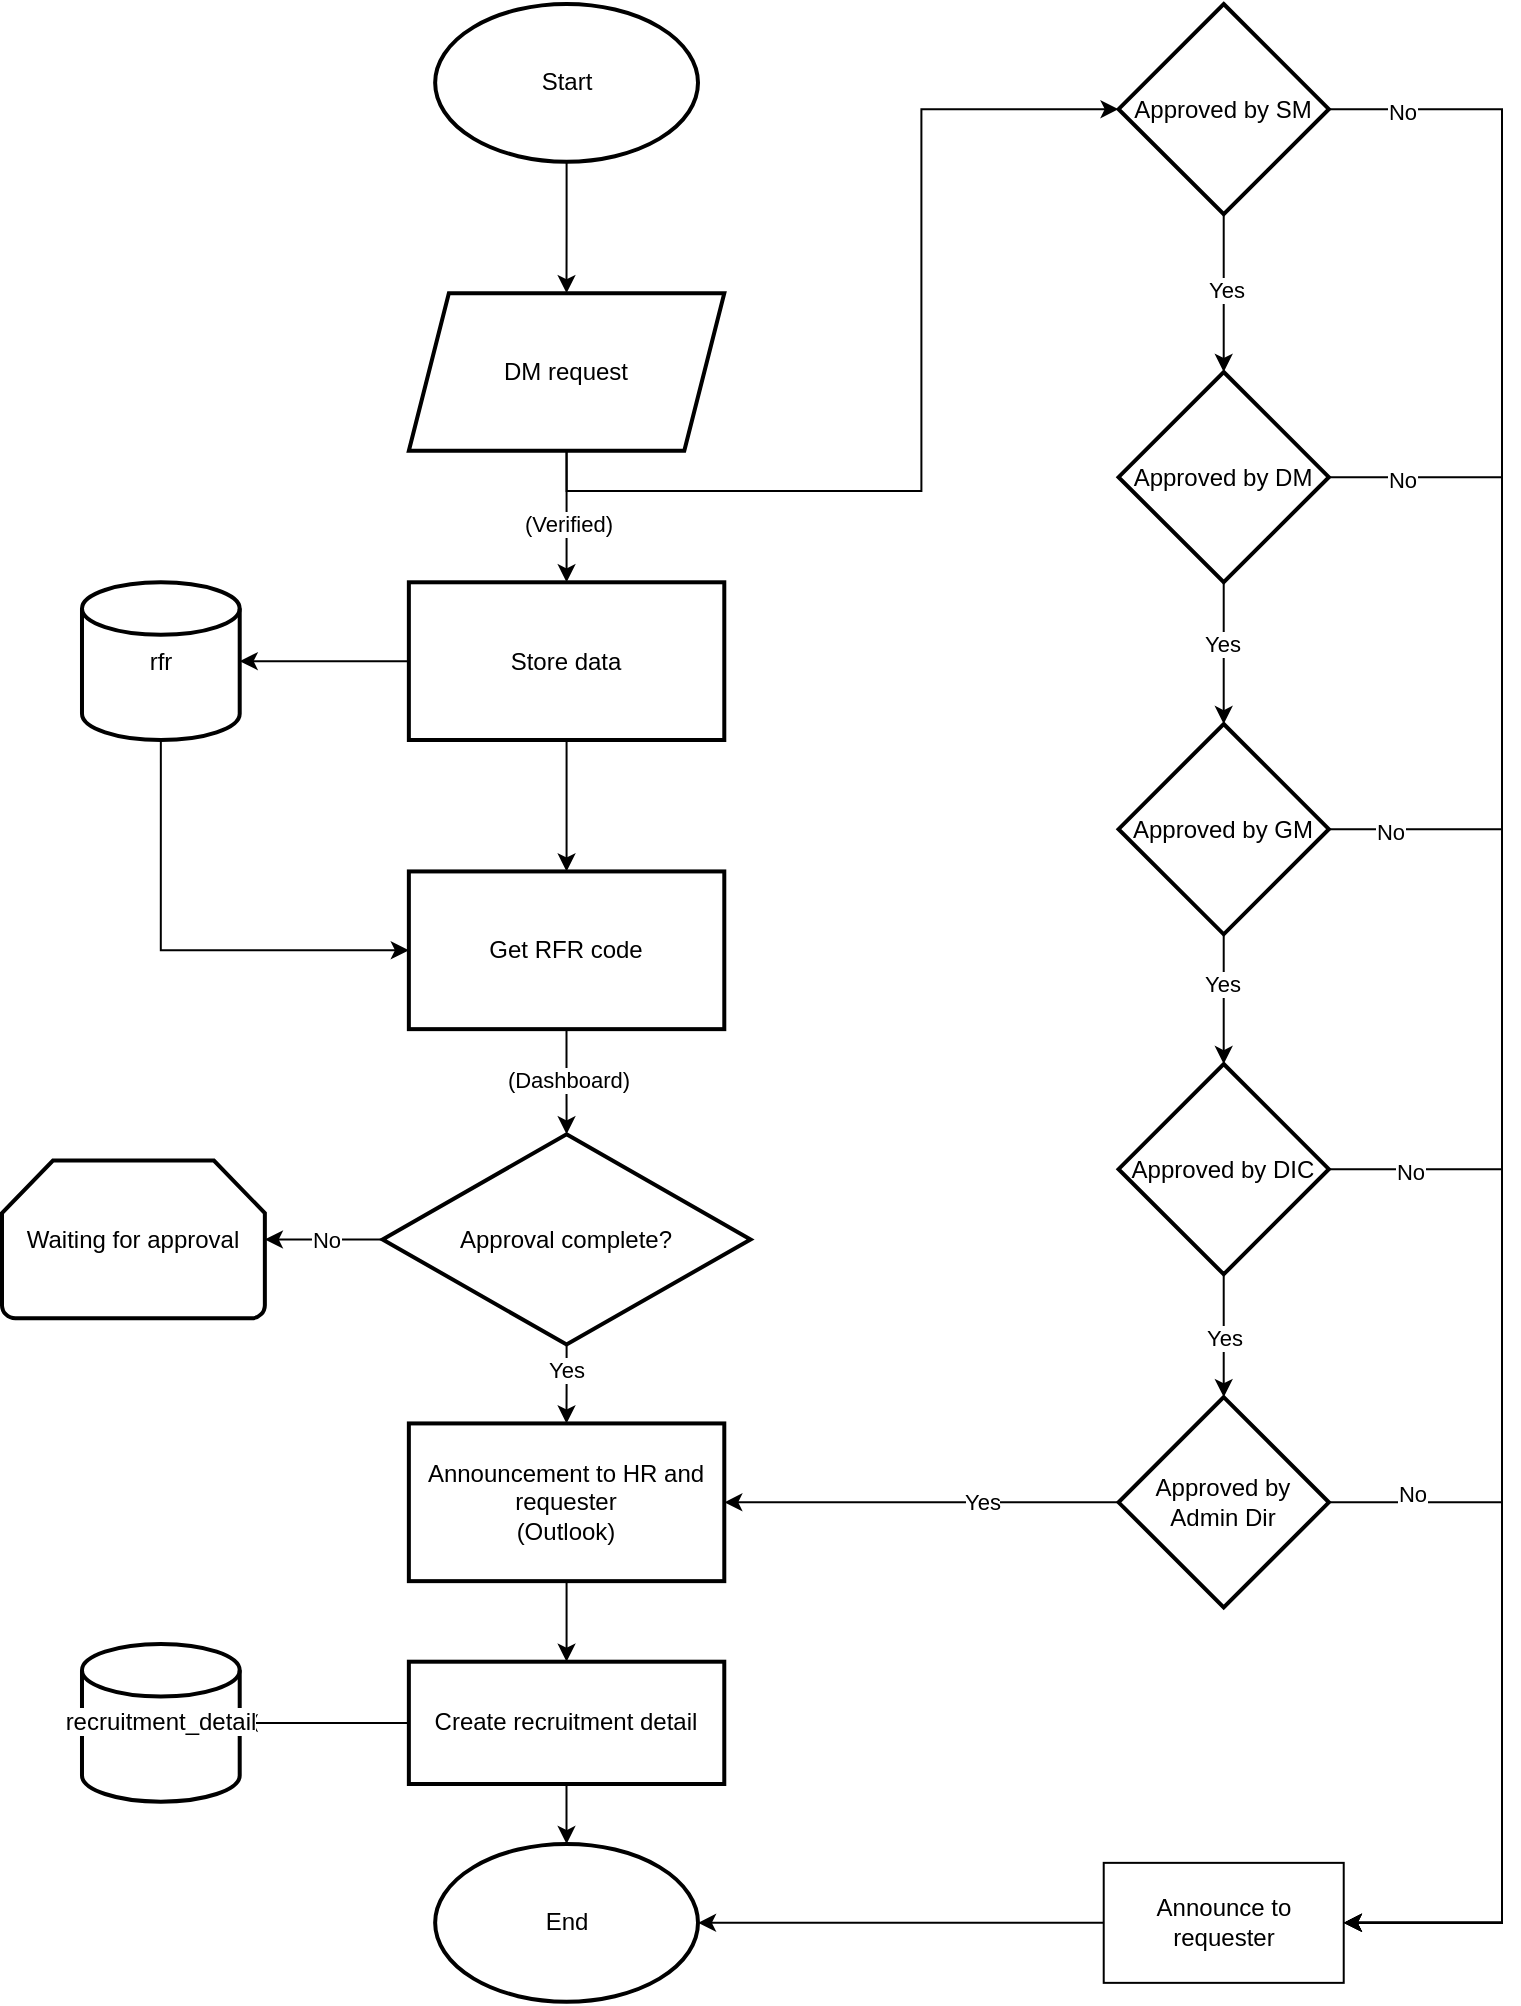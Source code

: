 <mxfile version="26.0.16" pages="9">
  <diagram id="RU_dzC-W57YAGQKPc_pt" name="RFR Flowchart (System)">
    <mxGraphModel dx="1477" dy="796" grid="1" gridSize="10" guides="1" tooltips="1" connect="1" arrows="1" fold="1" page="1" pageScale="1" pageWidth="850" pageHeight="1100" math="0" shadow="0">
      <root>
        <mxCell id="0" />
        <mxCell id="1" parent="0" />
        <mxCell id="bcE1upi6QMFtN_BNfc4E-5" value="" style="edgeStyle=orthogonalEdgeStyle;rounded=0;orthogonalLoop=1;jettySize=auto;html=1;" parent="1" edge="1">
          <mxGeometry relative="1" as="geometry">
            <mxPoint x="100" y="190" as="sourcePoint" />
          </mxGeometry>
        </mxCell>
        <mxCell id="S8EfDw-7p_cIbGY6DKvR-22" value="" style="edgeStyle=orthogonalEdgeStyle;rounded=0;orthogonalLoop=1;jettySize=auto;html=1;" parent="1" source="S8EfDw-7p_cIbGY6DKvR-23" target="S8EfDw-7p_cIbGY6DKvR-25" edge="1">
          <mxGeometry relative="1" as="geometry" />
        </mxCell>
        <mxCell id="S8EfDw-7p_cIbGY6DKvR-23" value="Start" style="strokeWidth=2;html=1;shape=mxgraph.flowchart.start_1;whiteSpace=wrap;" parent="1" vertex="1">
          <mxGeometry x="276.571" y="80" width="131.429" height="78.857" as="geometry" />
        </mxCell>
        <mxCell id="S8EfDw-7p_cIbGY6DKvR-24" value="" style="edgeStyle=orthogonalEdgeStyle;rounded=0;orthogonalLoop=1;jettySize=auto;html=1;" parent="1" source="S8EfDw-7p_cIbGY6DKvR-25" target="S8EfDw-7p_cIbGY6DKvR-30" edge="1">
          <mxGeometry relative="1" as="geometry" />
        </mxCell>
        <mxCell id="R-xY2wIHTSGuFYlXea5J-4" value="(Verified)" style="edgeLabel;html=1;align=center;verticalAlign=middle;resizable=0;points=[];" parent="S8EfDw-7p_cIbGY6DKvR-24" vertex="1" connectable="0">
          <mxGeometry x="-0.101" y="5" relative="1" as="geometry">
            <mxPoint x="-5" y="7" as="offset" />
          </mxGeometry>
        </mxCell>
        <mxCell id="S8EfDw-7p_cIbGY6DKvR-25" value="DM request" style="shape=parallelogram;perimeter=parallelogramPerimeter;whiteSpace=wrap;html=1;fixedSize=1;strokeWidth=2;" parent="1" vertex="1">
          <mxGeometry x="263.429" y="224.571" width="157.714" height="78.857" as="geometry" />
        </mxCell>
        <mxCell id="S8EfDw-7p_cIbGY6DKvR-26" value="" style="edgeStyle=orthogonalEdgeStyle;rounded=0;orthogonalLoop=1;jettySize=auto;html=1;" parent="1" source="S8EfDw-7p_cIbGY6DKvR-30" target="S8EfDw-7p_cIbGY6DKvR-32" edge="1">
          <mxGeometry relative="1" as="geometry" />
        </mxCell>
        <mxCell id="S8EfDw-7p_cIbGY6DKvR-30" value="Store data" style="whiteSpace=wrap;html=1;strokeWidth=2;" parent="1" vertex="1">
          <mxGeometry x="263.429" y="369.143" width="157.714" height="78.857" as="geometry" />
        </mxCell>
        <mxCell id="S8EfDw-7p_cIbGY6DKvR-31" value="" style="edgeStyle=orthogonalEdgeStyle;rounded=0;orthogonalLoop=1;jettySize=auto;html=1;" parent="1" source="S8EfDw-7p_cIbGY6DKvR-32" target="S8EfDw-7p_cIbGY6DKvR-37" edge="1">
          <mxGeometry relative="1" as="geometry" />
        </mxCell>
        <mxCell id="R-xY2wIHTSGuFYlXea5J-8" value="(Dashboard)" style="edgeLabel;html=1;align=center;verticalAlign=middle;resizable=0;points=[];" parent="S8EfDw-7p_cIbGY6DKvR-31" vertex="1" connectable="0">
          <mxGeometry x="-0.008" relative="1" as="geometry">
            <mxPoint y="-1" as="offset" />
          </mxGeometry>
        </mxCell>
        <mxCell id="S8EfDw-7p_cIbGY6DKvR-32" value="Get RFR code" style="whiteSpace=wrap;html=1;strokeWidth=2;" parent="1" vertex="1">
          <mxGeometry x="263.429" y="513.714" width="157.714" height="78.857" as="geometry" />
        </mxCell>
        <mxCell id="S8EfDw-7p_cIbGY6DKvR-33" style="edgeStyle=orthogonalEdgeStyle;rounded=0;orthogonalLoop=1;jettySize=auto;html=1;exitX=0;exitY=0.5;exitDx=0;exitDy=0;" parent="1" source="S8EfDw-7p_cIbGY6DKvR-37" target="S8EfDw-7p_cIbGY6DKvR-43" edge="1">
          <mxGeometry relative="1" as="geometry">
            <mxPoint x="500.0" y="698.043" as="targetPoint" />
          </mxGeometry>
        </mxCell>
        <mxCell id="S8EfDw-7p_cIbGY6DKvR-34" value="No" style="edgeLabel;html=1;align=center;verticalAlign=middle;resizable=0;points=[];" parent="S8EfDw-7p_cIbGY6DKvR-33" vertex="1" connectable="0">
          <mxGeometry x="-0.294" y="4" relative="1" as="geometry">
            <mxPoint x="-8" y="-4" as="offset" />
          </mxGeometry>
        </mxCell>
        <mxCell id="S8EfDw-7p_cIbGY6DKvR-35" value="" style="edgeStyle=orthogonalEdgeStyle;rounded=0;orthogonalLoop=1;jettySize=auto;html=1;" parent="1" source="S8EfDw-7p_cIbGY6DKvR-37" target="S8EfDw-7p_cIbGY6DKvR-41" edge="1">
          <mxGeometry relative="1" as="geometry" />
        </mxCell>
        <mxCell id="S8EfDw-7p_cIbGY6DKvR-36" value="Yes" style="edgeLabel;html=1;align=center;verticalAlign=middle;resizable=0;points=[];" parent="S8EfDw-7p_cIbGY6DKvR-35" vertex="1" connectable="0">
          <mxGeometry x="-0.362" y="-1" relative="1" as="geometry">
            <mxPoint as="offset" />
          </mxGeometry>
        </mxCell>
        <mxCell id="S8EfDw-7p_cIbGY6DKvR-37" value="Approval complete?" style="rhombus;whiteSpace=wrap;html=1;strokeWidth=2;" parent="1" vertex="1">
          <mxGeometry x="250.286" y="645.143" width="184" height="105.143" as="geometry" />
        </mxCell>
        <mxCell id="S8EfDw-7p_cIbGY6DKvR-46" value="" style="edgeStyle=orthogonalEdgeStyle;rounded=0;orthogonalLoop=1;jettySize=auto;html=1;" parent="1" target="S8EfDw-7p_cIbGY6DKvR-45" edge="1">
          <mxGeometry relative="1" as="geometry">
            <mxPoint x="670.8" y="158.857" as="sourcePoint" />
          </mxGeometry>
        </mxCell>
        <mxCell id="S8EfDw-7p_cIbGY6DKvR-44" style="edgeStyle=orthogonalEdgeStyle;rounded=0;orthogonalLoop=1;jettySize=auto;html=1;exitX=0.5;exitY=1;exitDx=0;exitDy=0;exitPerimeter=0;entryX=0;entryY=0.5;entryDx=0;entryDy=0;" parent="1" source="S8EfDw-7p_cIbGY6DKvR-39" target="S8EfDw-7p_cIbGY6DKvR-32" edge="1">
          <mxGeometry relative="1" as="geometry">
            <Array as="points">
              <mxPoint x="139" y="553" />
            </Array>
          </mxGeometry>
        </mxCell>
        <mxCell id="S8EfDw-7p_cIbGY6DKvR-39" value="rfr" style="strokeWidth=2;html=1;shape=mxgraph.flowchart.database;whiteSpace=wrap;" parent="1" vertex="1">
          <mxGeometry x="99.997" y="369.147" width="78.857" height="78.857" as="geometry" />
        </mxCell>
        <mxCell id="S8EfDw-7p_cIbGY6DKvR-40" value="" style="edgeStyle=orthogonalEdgeStyle;rounded=0;orthogonalLoop=1;jettySize=auto;html=1;" parent="1" source="eOiUCymjL6z-ZK1mUjMa-1" target="S8EfDw-7p_cIbGY6DKvR-42" edge="1">
          <mxGeometry relative="1" as="geometry" />
        </mxCell>
        <mxCell id="S8EfDw-7p_cIbGY6DKvR-41" value="Announcement to HR and requester&lt;br&gt;(Outlook)" style="whiteSpace=wrap;html=1;strokeWidth=2;" parent="1" vertex="1">
          <mxGeometry x="263.429" y="789.717" width="157.714" height="78.857" as="geometry" />
        </mxCell>
        <mxCell id="S8EfDw-7p_cIbGY6DKvR-42" value="End" style="strokeWidth=2;html=1;shape=mxgraph.flowchart.start_1;whiteSpace=wrap;" parent="1" vertex="1">
          <mxGeometry x="276.571" y="1000.003" width="131.429" height="78.857" as="geometry" />
        </mxCell>
        <mxCell id="S8EfDw-7p_cIbGY6DKvR-43" value="Waiting for approval" style="strokeWidth=2;html=1;shape=mxgraph.flowchart.loop_limit;whiteSpace=wrap;" parent="1" vertex="1">
          <mxGeometry x="60" y="658.286" width="131.429" height="78.857" as="geometry" />
        </mxCell>
        <mxCell id="i8XHniY0hcHqc0fmaOHo-8" style="edgeStyle=orthogonalEdgeStyle;rounded=0;orthogonalLoop=1;jettySize=auto;html=1;exitX=1;exitY=0.5;exitDx=0;exitDy=0;entryX=1;entryY=0.5;entryDx=0;entryDy=0;" parent="1" source="S8EfDw-7p_cIbGY6DKvR-45" target="R-xY2wIHTSGuFYlXea5J-5" edge="1">
          <mxGeometry relative="1" as="geometry">
            <mxPoint x="790" y="1002.857" as="targetPoint" />
            <Array as="points">
              <mxPoint x="810" y="133" />
              <mxPoint x="810" y="1040" />
            </Array>
          </mxGeometry>
        </mxCell>
        <mxCell id="i8XHniY0hcHqc0fmaOHo-9" value="No" style="edgeLabel;html=1;align=center;verticalAlign=middle;resizable=0;points=[];" parent="i8XHniY0hcHqc0fmaOHo-8" vertex="1" connectable="0">
          <mxGeometry x="-0.01" y="4" relative="1" as="geometry">
            <mxPoint x="-54" y="-443" as="offset" />
          </mxGeometry>
        </mxCell>
        <mxCell id="i8XHniY0hcHqc0fmaOHo-6" style="edgeStyle=orthogonalEdgeStyle;rounded=0;orthogonalLoop=1;jettySize=auto;html=1;exitX=1;exitY=0.5;exitDx=0;exitDy=0;entryX=1;entryY=0.5;entryDx=0;entryDy=0;" parent="1" source="S8EfDw-7p_cIbGY6DKvR-51" target="R-xY2wIHTSGuFYlXea5J-5" edge="1">
          <mxGeometry relative="1" as="geometry">
            <mxPoint x="776" y="540" as="targetPoint" />
            <Array as="points">
              <mxPoint x="810" y="317" />
              <mxPoint x="810" y="1040" />
            </Array>
          </mxGeometry>
        </mxCell>
        <mxCell id="i8XHniY0hcHqc0fmaOHo-7" value="No" style="edgeLabel;html=1;align=center;verticalAlign=middle;resizable=0;points=[];" parent="i8XHniY0hcHqc0fmaOHo-6" vertex="1" connectable="0">
          <mxGeometry x="0.028" y="-1" relative="1" as="geometry">
            <mxPoint x="-49" y="-369" as="offset" />
          </mxGeometry>
        </mxCell>
        <mxCell id="R-xY2wIHTSGuFYlXea5J-5" value="Announce to requester" style="rounded=0;whiteSpace=wrap;html=1;" parent="1" vertex="1">
          <mxGeometry x="610.86" y="1009.43" width="120" height="60" as="geometry" />
        </mxCell>
        <mxCell id="R-xY2wIHTSGuFYlXea5J-7" style="edgeStyle=orthogonalEdgeStyle;rounded=0;orthogonalLoop=1;jettySize=auto;html=1;exitX=0;exitY=0.5;exitDx=0;exitDy=0;entryX=1;entryY=0.5;entryDx=0;entryDy=0;entryPerimeter=0;" parent="1" source="R-xY2wIHTSGuFYlXea5J-5" target="S8EfDw-7p_cIbGY6DKvR-42" edge="1">
          <mxGeometry relative="1" as="geometry" />
        </mxCell>
        <mxCell id="R-xY2wIHTSGuFYlXea5J-12" style="edgeStyle=orthogonalEdgeStyle;rounded=0;orthogonalLoop=1;jettySize=auto;html=1;exitX=0;exitY=0.5;exitDx=0;exitDy=0;entryX=1;entryY=0.5;entryDx=0;entryDy=0;entryPerimeter=0;" parent="1" source="S8EfDw-7p_cIbGY6DKvR-30" target="S8EfDw-7p_cIbGY6DKvR-39" edge="1">
          <mxGeometry relative="1" as="geometry" />
        </mxCell>
        <mxCell id="eOiUCymjL6z-ZK1mUjMa-2" value="" style="edgeStyle=orthogonalEdgeStyle;rounded=0;orthogonalLoop=1;jettySize=auto;html=1;" parent="1" source="S8EfDw-7p_cIbGY6DKvR-41" target="eOiUCymjL6z-ZK1mUjMa-1" edge="1">
          <mxGeometry relative="1" as="geometry">
            <mxPoint x="342" y="882" as="sourcePoint" />
            <mxPoint x="342" y="1000" as="targetPoint" />
          </mxGeometry>
        </mxCell>
        <mxCell id="eOiUCymjL6z-ZK1mUjMa-5" value="" style="edgeStyle=orthogonalEdgeStyle;rounded=0;orthogonalLoop=1;jettySize=auto;html=1;" parent="1" source="eOiUCymjL6z-ZK1mUjMa-1" target="eOiUCymjL6z-ZK1mUjMa-4" edge="1">
          <mxGeometry relative="1" as="geometry" />
        </mxCell>
        <mxCell id="eOiUCymjL6z-ZK1mUjMa-1" value="Create recruitment detail" style="whiteSpace=wrap;html=1;strokeWidth=2;" parent="1" vertex="1">
          <mxGeometry x="263.43" y="908.85" width="157.71" height="61.15" as="geometry" />
        </mxCell>
        <mxCell id="eOiUCymjL6z-ZK1mUjMa-4" value="&lt;span style=&quot;background-color: light-dark(#ffffff, var(--ge-dark-color, #121212));&quot;&gt;recruitment_detail&lt;/span&gt;" style="strokeWidth=2;html=1;shape=mxgraph.flowchart.database;whiteSpace=wrap;" parent="1" vertex="1">
          <mxGeometry x="99.997" y="899.997" width="78.857" height="78.857" as="geometry" />
        </mxCell>
        <mxCell id="sEbFetN_SGgg3I7bqo6W-1" value="" style="edgeStyle=orthogonalEdgeStyle;rounded=0;orthogonalLoop=1;jettySize=auto;html=1;entryX=0;entryY=0.5;entryDx=0;entryDy=0;exitX=0.5;exitY=1;exitDx=0;exitDy=0;" parent="1" source="S8EfDw-7p_cIbGY6DKvR-25" target="S8EfDw-7p_cIbGY6DKvR-45" edge="1">
          <mxGeometry relative="1" as="geometry">
            <mxPoint x="342" y="303" as="sourcePoint" />
            <mxPoint x="592" y="119.429" as="targetPoint" />
            <Array as="points" />
          </mxGeometry>
        </mxCell>
        <mxCell id="S8EfDw-7p_cIbGY6DKvR-45" value="Approved by SM" style="rhombus;whiteSpace=wrap;html=1;strokeWidth=2;" parent="1" vertex="1">
          <mxGeometry x="618.286" y="79.996" width="105.143" height="105.143" as="geometry" />
        </mxCell>
        <mxCell id="sEbFetN_SGgg3I7bqo6W-2" value="" style="edgeStyle=orthogonalEdgeStyle;rounded=0;orthogonalLoop=1;jettySize=auto;html=1;" parent="1" source="S8EfDw-7p_cIbGY6DKvR-45" target="S8EfDw-7p_cIbGY6DKvR-51" edge="1">
          <mxGeometry relative="1" as="geometry">
            <mxPoint x="671" y="185" as="sourcePoint" />
            <mxPoint x="670.8" y="356" as="targetPoint" />
          </mxGeometry>
        </mxCell>
        <mxCell id="sEbFetN_SGgg3I7bqo6W-3" value="Yes" style="edgeLabel;html=1;align=center;verticalAlign=middle;resizable=0;points=[];" parent="sEbFetN_SGgg3I7bqo6W-2" vertex="1" connectable="0">
          <mxGeometry x="-0.033" y="1" relative="1" as="geometry">
            <mxPoint as="offset" />
          </mxGeometry>
        </mxCell>
        <mxCell id="sEbFetN_SGgg3I7bqo6W-5" value="" style="edgeStyle=orthogonalEdgeStyle;rounded=0;orthogonalLoop=1;jettySize=auto;html=1;" parent="1" source="S8EfDw-7p_cIbGY6DKvR-51" target="sEbFetN_SGgg3I7bqo6W-4" edge="1">
          <mxGeometry relative="1" as="geometry" />
        </mxCell>
        <mxCell id="S8EfDw-7p_cIbGY6DKvR-51" value="Approved by DM" style="rhombus;whiteSpace=wrap;html=1;strokeWidth=2;" parent="1" vertex="1">
          <mxGeometry x="618.286" y="263.999" width="105.143" height="105.143" as="geometry" />
        </mxCell>
        <mxCell id="sEbFetN_SGgg3I7bqo6W-7" value="" style="edgeStyle=orthogonalEdgeStyle;rounded=0;orthogonalLoop=1;jettySize=auto;html=1;" parent="1" source="sEbFetN_SGgg3I7bqo6W-4" target="sEbFetN_SGgg3I7bqo6W-6" edge="1">
          <mxGeometry relative="1" as="geometry" />
        </mxCell>
        <mxCell id="sEbFetN_SGgg3I7bqo6W-10" style="edgeStyle=orthogonalEdgeStyle;rounded=0;orthogonalLoop=1;jettySize=auto;html=1;exitX=1;exitY=0.5;exitDx=0;exitDy=0;entryX=1;entryY=0.5;entryDx=0;entryDy=0;" parent="1" source="sEbFetN_SGgg3I7bqo6W-4" target="R-xY2wIHTSGuFYlXea5J-5" edge="1">
          <mxGeometry relative="1" as="geometry">
            <Array as="points">
              <mxPoint x="810" y="493" />
              <mxPoint x="810" y="1039" />
            </Array>
          </mxGeometry>
        </mxCell>
        <mxCell id="sEbFetN_SGgg3I7bqo6W-14" value="No" style="edgeLabel;html=1;align=center;verticalAlign=middle;resizable=0;points=[];" parent="sEbFetN_SGgg3I7bqo6W-10" vertex="1" connectable="0">
          <mxGeometry x="-0.915" y="-1" relative="1" as="geometry">
            <mxPoint as="offset" />
          </mxGeometry>
        </mxCell>
        <mxCell id="sEbFetN_SGgg3I7bqo6W-4" value="Approved by GM" style="rhombus;whiteSpace=wrap;html=1;strokeWidth=2;" parent="1" vertex="1">
          <mxGeometry x="618.286" y="440.001" width="105.143" height="105.143" as="geometry" />
        </mxCell>
        <mxCell id="sEbFetN_SGgg3I7bqo6W-9" value="" style="edgeStyle=orthogonalEdgeStyle;rounded=0;orthogonalLoop=1;jettySize=auto;html=1;" parent="1" source="sEbFetN_SGgg3I7bqo6W-6" target="sEbFetN_SGgg3I7bqo6W-8" edge="1">
          <mxGeometry relative="1" as="geometry" />
        </mxCell>
        <mxCell id="sEbFetN_SGgg3I7bqo6W-19" value="Yes" style="edgeLabel;html=1;align=center;verticalAlign=middle;resizable=0;points=[];" parent="sEbFetN_SGgg3I7bqo6W-9" vertex="1" connectable="0">
          <mxGeometry x="0.032" relative="1" as="geometry">
            <mxPoint as="offset" />
          </mxGeometry>
        </mxCell>
        <mxCell id="sEbFetN_SGgg3I7bqo6W-20" value="Yes" style="edgeLabel;html=1;align=center;verticalAlign=middle;resizable=0;points=[];" parent="sEbFetN_SGgg3I7bqo6W-9" vertex="1" connectable="0">
          <mxGeometry x="0.032" relative="1" as="geometry">
            <mxPoint x="-1" y="-177" as="offset" />
          </mxGeometry>
        </mxCell>
        <mxCell id="sEbFetN_SGgg3I7bqo6W-21" value="Yes" style="edgeLabel;html=1;align=center;verticalAlign=middle;resizable=0;points=[];" parent="sEbFetN_SGgg3I7bqo6W-9" vertex="1" connectable="0">
          <mxGeometry x="0.032" relative="1" as="geometry">
            <mxPoint x="-1" y="-347" as="offset" />
          </mxGeometry>
        </mxCell>
        <mxCell id="sEbFetN_SGgg3I7bqo6W-11" style="edgeStyle=orthogonalEdgeStyle;rounded=0;orthogonalLoop=1;jettySize=auto;html=1;exitX=1;exitY=0.5;exitDx=0;exitDy=0;entryX=1;entryY=0.5;entryDx=0;entryDy=0;" parent="1" source="sEbFetN_SGgg3I7bqo6W-6" target="R-xY2wIHTSGuFYlXea5J-5" edge="1">
          <mxGeometry relative="1" as="geometry">
            <Array as="points">
              <mxPoint x="810" y="663" />
              <mxPoint x="810" y="1039" />
            </Array>
          </mxGeometry>
        </mxCell>
        <mxCell id="sEbFetN_SGgg3I7bqo6W-15" value="No" style="edgeLabel;html=1;align=center;verticalAlign=middle;resizable=0;points=[];" parent="sEbFetN_SGgg3I7bqo6W-11" vertex="1" connectable="0">
          <mxGeometry x="-0.852" y="-1" relative="1" as="geometry">
            <mxPoint as="offset" />
          </mxGeometry>
        </mxCell>
        <mxCell id="sEbFetN_SGgg3I7bqo6W-6" value="Approved by DIC" style="rhombus;whiteSpace=wrap;html=1;strokeWidth=2;" parent="1" vertex="1">
          <mxGeometry x="618.286" y="610.004" width="105.143" height="105.143" as="geometry" />
        </mxCell>
        <mxCell id="sEbFetN_SGgg3I7bqo6W-13" style="edgeStyle=orthogonalEdgeStyle;rounded=0;orthogonalLoop=1;jettySize=auto;html=1;exitX=1;exitY=0.5;exitDx=0;exitDy=0;entryX=1;entryY=0.5;entryDx=0;entryDy=0;" parent="1" source="sEbFetN_SGgg3I7bqo6W-8" target="R-xY2wIHTSGuFYlXea5J-5" edge="1">
          <mxGeometry relative="1" as="geometry">
            <Array as="points">
              <mxPoint x="810" y="829" />
              <mxPoint x="810" y="1039" />
            </Array>
          </mxGeometry>
        </mxCell>
        <mxCell id="sEbFetN_SGgg3I7bqo6W-16" value="No" style="edgeLabel;html=1;align=center;verticalAlign=middle;resizable=0;points=[];" parent="sEbFetN_SGgg3I7bqo6W-13" vertex="1" connectable="0">
          <mxGeometry x="-0.779" y="4" relative="1" as="geometry">
            <mxPoint as="offset" />
          </mxGeometry>
        </mxCell>
        <mxCell id="sEbFetN_SGgg3I7bqo6W-17" value="" style="edgeStyle=orthogonalEdgeStyle;rounded=0;orthogonalLoop=1;jettySize=auto;html=1;" parent="1" source="sEbFetN_SGgg3I7bqo6W-8" target="S8EfDw-7p_cIbGY6DKvR-41" edge="1">
          <mxGeometry relative="1" as="geometry" />
        </mxCell>
        <mxCell id="sEbFetN_SGgg3I7bqo6W-18" value="Yes" style="edgeLabel;html=1;align=center;verticalAlign=middle;resizable=0;points=[];" parent="sEbFetN_SGgg3I7bqo6W-17" vertex="1" connectable="0">
          <mxGeometry x="0.192" y="-1" relative="1" as="geometry">
            <mxPoint x="49" y="1" as="offset" />
          </mxGeometry>
        </mxCell>
        <mxCell id="sEbFetN_SGgg3I7bqo6W-8" value="Approved by Admin Dir" style="rhombus;whiteSpace=wrap;html=1;strokeWidth=2;" parent="1" vertex="1">
          <mxGeometry x="618.286" y="776.577" width="105.143" height="105.143" as="geometry" />
        </mxCell>
      </root>
    </mxGraphModel>
  </diagram>
  <diagram name="RFR Flowchart (Basic concept)" id="mCt5gwndqpvTsQwG_ZJq">
    <mxGraphModel dx="1764" dy="1238" grid="1" gridSize="10" guides="1" tooltips="1" connect="1" arrows="1" fold="1" page="1" pageScale="1" pageWidth="1920" pageHeight="1080" math="0" shadow="0">
      <root>
        <mxCell id="1MGBfe2lk_VyyidNTCa_-0" />
        <mxCell id="1MGBfe2lk_VyyidNTCa_-1" parent="1MGBfe2lk_VyyidNTCa_-0" />
        <mxCell id="1MGBfe2lk_VyyidNTCa_-2" value="" style="edgeStyle=orthogonalEdgeStyle;rounded=0;orthogonalLoop=1;jettySize=auto;html=1;" parent="1MGBfe2lk_VyyidNTCa_-1" edge="1">
          <mxGeometry relative="1" as="geometry">
            <mxPoint x="100" y="190" as="sourcePoint" />
          </mxGeometry>
        </mxCell>
        <mxCell id="UtMwvZu64YiJ6gvVXco3-15" value="" style="edgeStyle=orthogonalEdgeStyle;rounded=0;orthogonalLoop=1;jettySize=auto;html=1;fontSize=22;" parent="1MGBfe2lk_VyyidNTCa_-1" source="UtMwvZu64YiJ6gvVXco3-1" target="UtMwvZu64YiJ6gvVXco3-14" edge="1">
          <mxGeometry relative="1" as="geometry" />
        </mxCell>
        <mxCell id="UtMwvZu64YiJ6gvVXco3-1" value="DM Request" style="rounded=0;whiteSpace=wrap;html=1;fontSize=22;" parent="1MGBfe2lk_VyyidNTCa_-1" vertex="1">
          <mxGeometry x="70" y="370" width="265.39" height="132.7" as="geometry" />
        </mxCell>
        <mxCell id="UtMwvZu64YiJ6gvVXco3-17" value="" style="edgeStyle=orthogonalEdgeStyle;rounded=0;orthogonalLoop=1;jettySize=auto;html=1;fontSize=22;" parent="1MGBfe2lk_VyyidNTCa_-1" source="UtMwvZu64YiJ6gvVXco3-14" target="UtMwvZu64YiJ6gvVXco3-16" edge="1">
          <mxGeometry relative="1" as="geometry" />
        </mxCell>
        <mxCell id="UtMwvZu64YiJ6gvVXco3-22" value="Approved" style="edgeLabel;html=1;align=center;verticalAlign=middle;resizable=0;points=[];fontSize=22;" parent="UtMwvZu64YiJ6gvVXco3-17" vertex="1" connectable="0">
          <mxGeometry x="-0.231" relative="1" as="geometry">
            <mxPoint as="offset" />
          </mxGeometry>
        </mxCell>
        <mxCell id="UtMwvZu64YiJ6gvVXco3-26" style="edgeStyle=orthogonalEdgeStyle;rounded=0;orthogonalLoop=1;jettySize=auto;html=1;exitX=0.5;exitY=1;exitDx=0;exitDy=0;entryX=0;entryY=0.5;entryDx=0;entryDy=0;fontSize=22;" parent="1MGBfe2lk_VyyidNTCa_-1" source="UtMwvZu64YiJ6gvVXco3-14" target="UtMwvZu64YiJ6gvVXco3-25" edge="1">
          <mxGeometry relative="1" as="geometry" />
        </mxCell>
        <mxCell id="UtMwvZu64YiJ6gvVXco3-29" value="Rejected" style="edgeLabel;html=1;align=center;verticalAlign=middle;resizable=0;points=[];fontSize=22;" parent="UtMwvZu64YiJ6gvVXco3-26" vertex="1" connectable="0">
          <mxGeometry x="-0.905" y="5" relative="1" as="geometry">
            <mxPoint x="-5" y="-10" as="offset" />
          </mxGeometry>
        </mxCell>
        <mxCell id="UtMwvZu64YiJ6gvVXco3-14" value="Approval 1&lt;br&gt;SM" style="rhombus;whiteSpace=wrap;html=1;rounded=0;fontSize=22;" parent="1MGBfe2lk_VyyidNTCa_-1" vertex="1">
          <mxGeometry x="409.913" y="360" width="190.87" height="152.696" as="geometry" />
        </mxCell>
        <mxCell id="UtMwvZu64YiJ6gvVXco3-19" value="" style="edgeStyle=orthogonalEdgeStyle;rounded=0;orthogonalLoop=1;jettySize=auto;html=1;fontSize=22;" parent="1MGBfe2lk_VyyidNTCa_-1" source="UtMwvZu64YiJ6gvVXco3-16" target="UtMwvZu64YiJ6gvVXco3-18" edge="1">
          <mxGeometry relative="1" as="geometry" />
        </mxCell>
        <mxCell id="UtMwvZu64YiJ6gvVXco3-23" value="Approved" style="edgeLabel;html=1;align=center;verticalAlign=middle;resizable=0;points=[];fontSize=22;" parent="UtMwvZu64YiJ6gvVXco3-19" vertex="1" connectable="0">
          <mxGeometry x="0.036" y="2" relative="1" as="geometry">
            <mxPoint x="-1" y="2" as="offset" />
          </mxGeometry>
        </mxCell>
        <mxCell id="UtMwvZu64YiJ6gvVXco3-27" style="edgeStyle=orthogonalEdgeStyle;rounded=0;orthogonalLoop=1;jettySize=auto;html=1;exitX=0.5;exitY=1;exitDx=0;exitDy=0;fontSize=22;entryX=0;entryY=0.5;entryDx=0;entryDy=0;" parent="1MGBfe2lk_VyyidNTCa_-1" source="UtMwvZu64YiJ6gvVXco3-16" target="UtMwvZu64YiJ6gvVXco3-25" edge="1">
          <mxGeometry relative="1" as="geometry">
            <mxPoint x="1860" y="680" as="targetPoint" />
            <Array as="points">
              <mxPoint x="849" y="665" />
            </Array>
          </mxGeometry>
        </mxCell>
        <mxCell id="UtMwvZu64YiJ6gvVXco3-16" value="Approval 2&lt;br&gt;DM" style="rhombus;whiteSpace=wrap;html=1;rounded=0;fontSize=22;" parent="1MGBfe2lk_VyyidNTCa_-1" vertex="1">
          <mxGeometry x="753.478" y="360" width="190.87" height="152.696" as="geometry" />
        </mxCell>
        <mxCell id="UtMwvZu64YiJ6gvVXco3-21" value="" style="edgeStyle=orthogonalEdgeStyle;rounded=0;orthogonalLoop=1;jettySize=auto;html=1;fontSize=22;" parent="1MGBfe2lk_VyyidNTCa_-1" source="SbqLdHLrpty1I2pC6BQP-17" target="UtMwvZu64YiJ6gvVXco3-20" edge="1">
          <mxGeometry relative="1" as="geometry" />
        </mxCell>
        <mxCell id="SbqLdHLrpty1I2pC6BQP-1" style="edgeStyle=orthogonalEdgeStyle;rounded=0;orthogonalLoop=1;jettySize=auto;html=1;exitX=0.5;exitY=1;exitDx=0;exitDy=0;entryX=0;entryY=0.5;entryDx=0;entryDy=0;" parent="1MGBfe2lk_VyyidNTCa_-1" source="UtMwvZu64YiJ6gvVXco3-18" target="UtMwvZu64YiJ6gvVXco3-25" edge="1">
          <mxGeometry relative="1" as="geometry" />
        </mxCell>
        <mxCell id="UtMwvZu64YiJ6gvVXco3-18" value="Approval 3&lt;div&gt;GM&lt;/div&gt;" style="rhombus;whiteSpace=wrap;html=1;rounded=0;fontSize=22;" parent="1MGBfe2lk_VyyidNTCa_-1" vertex="1">
          <mxGeometry x="1097.043" y="360" width="190.87" height="152.696" as="geometry" />
        </mxCell>
        <mxCell id="SbqLdHLrpty1I2pC6BQP-29" value="" style="edgeStyle=orthogonalEdgeStyle;rounded=0;orthogonalLoop=1;jettySize=auto;html=1;" parent="1MGBfe2lk_VyyidNTCa_-1" source="UtMwvZu64YiJ6gvVXco3-20" target="UtMwvZu64YiJ6gvVXco3-25" edge="1">
          <mxGeometry relative="1" as="geometry">
            <Array as="points">
              <mxPoint x="2283" y="570" />
              <mxPoint x="2283" y="570" />
            </Array>
          </mxGeometry>
        </mxCell>
        <mxCell id="SbqLdHLrpty1I2pC6BQP-30" value="&lt;font&gt;Rejected by HR&lt;/font&gt;" style="edgeLabel;html=1;align=center;verticalAlign=middle;resizable=0;points=[];fontSize=22;" parent="SbqLdHLrpty1I2pC6BQP-29" vertex="1" connectable="0">
          <mxGeometry x="-0.097" y="7" relative="1" as="geometry">
            <mxPoint x="-7" y="-1" as="offset" />
          </mxGeometry>
        </mxCell>
        <mxCell id="UtMwvZu64YiJ6gvVXco3-20" value="Announce to HR and requester" style="whiteSpace=wrap;html=1;rounded=0;fontSize=22;" parent="1MGBfe2lk_VyyidNTCa_-1" vertex="1">
          <mxGeometry x="2150" y="370" width="265.39" height="132.69" as="geometry" />
        </mxCell>
        <mxCell id="UtMwvZu64YiJ6gvVXco3-25" value="Announce to requester" style="whiteSpace=wrap;html=1;rounded=0;fontSize=22;" parent="1MGBfe2lk_VyyidNTCa_-1" vertex="1">
          <mxGeometry x="2150" y="599.04" width="265.39" height="132.69" as="geometry" />
        </mxCell>
        <mxCell id="UtMwvZu64YiJ6gvVXco3-30" value="Rejected" style="edgeLabel;html=1;align=center;verticalAlign=middle;resizable=0;points=[];fontSize=22;" parent="1MGBfe2lk_VyyidNTCa_-1" vertex="1" connectable="0">
          <mxGeometry x="848.917" y="589.049" as="geometry" />
        </mxCell>
        <mxCell id="UtMwvZu64YiJ6gvVXco3-31" value="Rejected" style="edgeLabel;html=1;align=center;verticalAlign=middle;resizable=0;points=[];fontSize=22;" parent="1MGBfe2lk_VyyidNTCa_-1" vertex="1" connectable="0">
          <mxGeometry x="1192.482" y="589.049" as="geometry" />
        </mxCell>
        <mxCell id="SbqLdHLrpty1I2pC6BQP-9" value="Rejected" style="edgeLabel;html=1;align=center;verticalAlign=middle;resizable=0;points=[];fontSize=22;" parent="1MGBfe2lk_VyyidNTCa_-1" vertex="1" connectable="0">
          <mxGeometry x="1555.442" y="589.049" as="geometry" />
        </mxCell>
        <mxCell id="SbqLdHLrpty1I2pC6BQP-14" value="" style="edgeStyle=orthogonalEdgeStyle;rounded=0;orthogonalLoop=1;jettySize=auto;html=1;fontSize=22;" parent="1MGBfe2lk_VyyidNTCa_-1" source="UtMwvZu64YiJ6gvVXco3-18" target="SbqLdHLrpty1I2pC6BQP-8" edge="1">
          <mxGeometry relative="1" as="geometry">
            <mxPoint x="1288" y="436" as="sourcePoint" />
            <mxPoint x="2310" y="436" as="targetPoint" />
          </mxGeometry>
        </mxCell>
        <mxCell id="SbqLdHLrpty1I2pC6BQP-16" value="Approved" style="edgeLabel;html=1;align=center;verticalAlign=middle;resizable=0;points=[];fontSize=22;" parent="SbqLdHLrpty1I2pC6BQP-14" vertex="1" connectable="0">
          <mxGeometry x="-0.142" y="-3" relative="1" as="geometry">
            <mxPoint x="14" y="-3" as="offset" />
          </mxGeometry>
        </mxCell>
        <mxCell id="SbqLdHLrpty1I2pC6BQP-28" style="edgeStyle=orthogonalEdgeStyle;rounded=0;orthogonalLoop=1;jettySize=auto;html=1;exitX=0.5;exitY=1;exitDx=0;exitDy=0;entryX=0;entryY=0.5;entryDx=0;entryDy=0;" parent="1MGBfe2lk_VyyidNTCa_-1" source="SbqLdHLrpty1I2pC6BQP-8" target="UtMwvZu64YiJ6gvVXco3-25" edge="1">
          <mxGeometry relative="1" as="geometry" />
        </mxCell>
        <mxCell id="SbqLdHLrpty1I2pC6BQP-8" value="Approval 4&lt;div&gt;DIC&lt;/div&gt;" style="rhombus;whiteSpace=wrap;html=1;rounded=0;fontSize=22;" parent="1MGBfe2lk_VyyidNTCa_-1" vertex="1">
          <mxGeometry x="1460.003" y="360" width="190.87" height="152.696" as="geometry" />
        </mxCell>
        <mxCell id="SbqLdHLrpty1I2pC6BQP-19" value="" style="edgeStyle=orthogonalEdgeStyle;rounded=0;orthogonalLoop=1;jettySize=auto;html=1;fontSize=22;" parent="1MGBfe2lk_VyyidNTCa_-1" source="SbqLdHLrpty1I2pC6BQP-8" target="SbqLdHLrpty1I2pC6BQP-17" edge="1">
          <mxGeometry relative="1" as="geometry">
            <mxPoint x="1651" y="436" as="sourcePoint" />
            <mxPoint x="2310" y="436" as="targetPoint" />
          </mxGeometry>
        </mxCell>
        <mxCell id="SbqLdHLrpty1I2pC6BQP-27" style="edgeStyle=orthogonalEdgeStyle;rounded=0;orthogonalLoop=1;jettySize=auto;html=1;exitX=0.5;exitY=1;exitDx=0;exitDy=0;entryX=0;entryY=0.5;entryDx=0;entryDy=0;" parent="1MGBfe2lk_VyyidNTCa_-1" source="SbqLdHLrpty1I2pC6BQP-17" target="UtMwvZu64YiJ6gvVXco3-25" edge="1">
          <mxGeometry relative="1" as="geometry" />
        </mxCell>
        <mxCell id="SbqLdHLrpty1I2pC6BQP-17" value="Approval 5&lt;div&gt;Adm. Dir&lt;/div&gt;" style="rhombus;whiteSpace=wrap;html=1;rounded=0;fontSize=22;" parent="1MGBfe2lk_VyyidNTCa_-1" vertex="1">
          <mxGeometry x="1790.003" y="360" width="190.87" height="152.696" as="geometry" />
        </mxCell>
        <mxCell id="SbqLdHLrpty1I2pC6BQP-20" value="Approved" style="edgeLabel;html=1;align=center;verticalAlign=middle;resizable=0;points=[];fontSize=22;" parent="1MGBfe2lk_VyyidNTCa_-1" vertex="1" connectable="0">
          <mxGeometry x="1379.996" y="459.998" as="geometry">
            <mxPoint x="338" y="-21" as="offset" />
          </mxGeometry>
        </mxCell>
        <mxCell id="SbqLdHLrpty1I2pC6BQP-22" value="Approved" style="edgeLabel;html=1;align=center;verticalAlign=middle;resizable=0;points=[];fontSize=22;" parent="1MGBfe2lk_VyyidNTCa_-1" vertex="1" connectable="0">
          <mxGeometry x="1719.996" y="459.998" as="geometry">
            <mxPoint x="338" y="-21" as="offset" />
          </mxGeometry>
        </mxCell>
        <mxCell id="SbqLdHLrpty1I2pC6BQP-26" value="Rejected" style="edgeLabel;html=1;align=center;verticalAlign=middle;resizable=0;points=[];fontSize=22;" parent="1MGBfe2lk_VyyidNTCa_-1" vertex="1" connectable="0">
          <mxGeometry x="1890.002" y="589.049" as="geometry" />
        </mxCell>
      </root>
    </mxGraphModel>
  </diagram>
  <diagram id="Ht4asU3Vh1QfHSfdfkYo" name="Pre-recruitment Flow (Overall)">
    <mxGraphModel dx="1985" dy="1393" grid="1" gridSize="10" guides="1" tooltips="1" connect="1" arrows="1" fold="1" page="1" pageScale="1" pageWidth="850" pageHeight="1100" math="0" shadow="0">
      <root>
        <mxCell id="0" />
        <mxCell id="1" parent="0" />
        <mxCell id="Dmpwjok2OERf8Io-JWjR-16" value="" style="edgeStyle=orthogonalEdgeStyle;rounded=0;orthogonalLoop=1;jettySize=auto;html=1;" parent="1" edge="1">
          <mxGeometry relative="1" as="geometry">
            <mxPoint x="700" y="410" as="sourcePoint" />
          </mxGeometry>
        </mxCell>
        <mxCell id="KPmbvPwM4We3BqqdeqeL-3" value="" style="group" vertex="1" connectable="0" parent="1">
          <mxGeometry x="132" y="262" width="585.17" height="576.26" as="geometry" />
        </mxCell>
        <mxCell id="dB0dm8DHdLWaU-gt8L5a-11" value="" style="edgeStyle=orthogonalEdgeStyle;rounded=0;orthogonalLoop=1;jettySize=auto;html=1;fontSize=20;" parent="KPmbvPwM4We3BqqdeqeL-3" source="aXJaLJDXK11YDd1_WomH-2" target="dB0dm8DHdLWaU-gt8L5a-10" edge="1">
          <mxGeometry relative="1" as="geometry">
            <mxPoint x="375.772" y="50.631" as="sourcePoint" />
          </mxGeometry>
        </mxCell>
        <mxCell id="3DfJs-Rs3yg1YM7Ml8Vm-1" value="" style="edgeStyle=orthogonalEdgeStyle;rounded=0;orthogonalLoop=1;jettySize=auto;html=1;fontSize=20;" edge="1" parent="KPmbvPwM4We3BqqdeqeL-3" source="dB0dm8DHdLWaU-gt8L5a-10" target="3DfJs-Rs3yg1YM7Ml8Vm-2">
          <mxGeometry relative="1" as="geometry">
            <mxPoint x="450.825" y="202.524" as="targetPoint" />
          </mxGeometry>
        </mxCell>
        <mxCell id="dB0dm8DHdLWaU-gt8L5a-10" value="HR input emails for&amp;nbsp;&lt;div&gt;anouncement broadcast&lt;/div&gt;" style="shape=parallelogram;perimeter=parallelogramPerimeter;whiteSpace=wrap;html=1;fixedSize=1;strokeWidth=2;fontStyle=0;fontSize=20;" parent="KPmbvPwM4We3BqqdeqeL-3" vertex="1">
          <mxGeometry x="168" y="151.89" width="246.78" height="101.26" as="geometry" />
        </mxCell>
        <mxCell id="aXJaLJDXK11YDd1_WomH-2" value="Start" style="strokeWidth=2;html=1;shape=mxgraph.flowchart.start_1;whiteSpace=wrap;fontSize=20;" parent="KPmbvPwM4We3BqqdeqeL-3" vertex="1">
          <mxGeometry x="207.003" width="168.769" height="101.262" as="geometry" />
        </mxCell>
        <mxCell id="aXJaLJDXK11YDd1_WomH-8" value="" style="edgeStyle=orthogonalEdgeStyle;rounded=0;orthogonalLoop=1;jettySize=auto;html=1;fontSize=20;" parent="KPmbvPwM4We3BqqdeqeL-3" source="dB0dm8DHdLWaU-gt8L5a-4" target="aXJaLJDXK11YDd1_WomH-7" edge="1">
          <mxGeometry relative="1" as="geometry">
            <mxPoint x="291.388" y="585.065" as="sourcePoint" />
            <mxPoint x="291.388" y="652.573" as="targetPoint" />
          </mxGeometry>
        </mxCell>
        <mxCell id="aXJaLJDXK11YDd1_WomH-7" value="End" style="strokeWidth=2;html=1;shape=mxgraph.flowchart.start_1;whiteSpace=wrap;fontSize=20;" parent="KPmbvPwM4We3BqqdeqeL-3" vertex="1">
          <mxGeometry x="207.003" y="474.998" width="168.769" height="101.262" as="geometry" />
        </mxCell>
        <mxCell id="G5f9QTRhqzrhSPtMveM2-5" value="&lt;span style=&quot;background-color: light-dark(#ffffff, var(--ge-dark-color, #121212));&quot;&gt;email_templates&lt;/span&gt;" style="strokeWidth=2;html=1;shape=mxgraph.flowchart.database;whiteSpace=wrap;fontSize=20;" vertex="1" parent="KPmbvPwM4We3BqqdeqeL-3">
          <mxGeometry y="312.341" width="114.312" height="114.31" as="geometry" />
        </mxCell>
        <mxCell id="3DfJs-Rs3yg1YM7Ml8Vm-2" value="recruitment_details" style="strokeWidth=2;html=1;shape=mxgraph.flowchart.database;whiteSpace=wrap;verticalAlign=middle;labelBackgroundColor=default;fontSize=20;" vertex="1" parent="KPmbvPwM4We3BqqdeqeL-3">
          <mxGeometry x="488.0" y="153.939" width="97.17" height="97.168" as="geometry" />
        </mxCell>
        <mxCell id="KPmbvPwM4We3BqqdeqeL-1" value="" style="edgeStyle=orthogonalEdgeStyle;rounded=0;orthogonalLoop=1;jettySize=auto;html=1;fontSize=20;" edge="1" parent="KPmbvPwM4We3BqqdeqeL-3" source="dB0dm8DHdLWaU-gt8L5a-10" target="dB0dm8DHdLWaU-gt8L5a-4">
          <mxGeometry relative="1" as="geometry">
            <mxPoint x="291" y="253" as="sourcePoint" />
            <mxPoint x="291.455" y="318.869" as="targetPoint" />
          </mxGeometry>
        </mxCell>
        <mxCell id="KPmbvPwM4We3BqqdeqeL-2" value="" style="edgeStyle=orthogonalEdgeStyle;rounded=0;orthogonalLoop=1;jettySize=auto;html=1;fontSize=20;" edge="1" parent="KPmbvPwM4We3BqqdeqeL-3" source="G5f9QTRhqzrhSPtMveM2-5" target="dB0dm8DHdLWaU-gt8L5a-4">
          <mxGeometry relative="1" as="geometry">
            <mxPoint x="114" y="369" as="sourcePoint" />
            <mxPoint x="190.225" y="369.636" as="targetPoint" />
          </mxGeometry>
        </mxCell>
        <mxCell id="dB0dm8DHdLWaU-gt8L5a-4" value="Spread email broadcast" style="whiteSpace=wrap;html=1;strokeWidth=2;fontSize=20;" parent="KPmbvPwM4We3BqqdeqeL-3" vertex="1">
          <mxGeometry x="190.126" y="318.863" width="202.523" height="101.262" as="geometry" />
        </mxCell>
      </root>
    </mxGraphModel>
  </diagram>
  <diagram id="hV2SX2o363H_9DrBbPdw" name="System recruitment Flow">
    <mxGraphModel dx="1588" dy="1114" grid="1" gridSize="10" guides="1" tooltips="1" connect="1" arrows="1" fold="1" page="1" pageScale="1" pageWidth="850" pageHeight="1100" math="0" shadow="0">
      <root>
        <mxCell id="0" />
        <mxCell id="1" parent="0" />
        <mxCell id="TTrl_aMLbi0tQfSn_BC_-3" value="" style="edgeStyle=orthogonalEdgeStyle;rounded=0;orthogonalLoop=1;jettySize=auto;html=1;fontSize=18;" parent="1" source="TTrl_aMLbi0tQfSn_BC_-24" target="TTrl_aMLbi0tQfSn_BC_-9" edge="1">
          <mxGeometry relative="1" as="geometry">
            <mxPoint x="392.128" y="617.508" as="sourcePoint" />
          </mxGeometry>
        </mxCell>
        <mxCell id="TTrl_aMLbi0tQfSn_BC_-6" value="(Qualification test)" style="whiteSpace=wrap;html=1;strokeWidth=2;fontSize=18;" parent="1" vertex="1">
          <mxGeometry x="301.489" y="390.914" width="181.277" height="90.638" as="geometry" />
        </mxCell>
        <mxCell id="TTrl_aMLbi0tQfSn_BC_-29" style="edgeStyle=orthogonalEdgeStyle;rounded=0;orthogonalLoop=1;jettySize=auto;html=1;exitX=1;exitY=0.5;exitDx=0;exitDy=0;fontSize=18;" parent="1" source="TTrl_aMLbi0tQfSn_BC_-9" target="TTrl_aMLbi0tQfSn_BC_-14" edge="1">
          <mxGeometry relative="1" as="geometry" />
        </mxCell>
        <mxCell id="TTrl_aMLbi0tQfSn_BC_-9" value="Email broadcast to qualified apprentinces" style="shape=parallelogram;perimeter=parallelogramPerimeter;whiteSpace=wrap;html=1;fixedSize=1;strokeWidth=2;size=-20;fontSize=18;" parent="1" vertex="1">
          <mxGeometry x="301.489" y="708.146" width="181.277" height="90.638" as="geometry" />
        </mxCell>
        <mxCell id="TTrl_aMLbi0tQfSn_BC_-14" value="Create batch&#39;s summary data" style="whiteSpace=wrap;html=1;strokeWidth=2;fontSize=18;" parent="1" vertex="1">
          <mxGeometry x="618.723" y="708.146" width="181.277" height="90.638" as="geometry" />
        </mxCell>
        <mxCell id="TTrl_aMLbi0tQfSn_BC_-21" value="" style="edgeStyle=orthogonalEdgeStyle;rounded=0;orthogonalLoop=1;jettySize=auto;html=1;fontSize=18;" parent="1" source="TTrl_aMLbi0tQfSn_BC_-19" target="TTrl_aMLbi0tQfSn_BC_-20" edge="1">
          <mxGeometry relative="1" as="geometry" />
        </mxCell>
        <mxCell id="TTrl_aMLbi0tQfSn_BC_-19" value="Start" style="strokeWidth=2;html=1;shape=mxgraph.flowchart.start_1;whiteSpace=wrap;fontSize=18;" parent="1" vertex="1">
          <mxGeometry x="316.596" y="119" width="151.064" height="90.638" as="geometry" />
        </mxCell>
        <mxCell id="TTrl_aMLbi0tQfSn_BC_-22" value="" style="edgeStyle=orthogonalEdgeStyle;rounded=0;orthogonalLoop=1;jettySize=auto;html=1;fontSize=18;" parent="1" source="TTrl_aMLbi0tQfSn_BC_-20" target="TTrl_aMLbi0tQfSn_BC_-6" edge="1">
          <mxGeometry relative="1" as="geometry" />
        </mxCell>
        <mxCell id="TTrl_aMLbi0tQfSn_BC_-20" value="Participants submit CV" style="shape=parallelogram;perimeter=parallelogramPerimeter;whiteSpace=wrap;html=1;fixedSize=1;fontSize=18;" parent="1" vertex="1">
          <mxGeometry x="271.277" y="254.957" width="241.702" height="90.638" as="geometry" />
        </mxCell>
        <mxCell id="TTrl_aMLbi0tQfSn_BC_-25" value="" style="edgeStyle=orthogonalEdgeStyle;rounded=0;orthogonalLoop=1;jettySize=auto;html=1;fontSize=18;" parent="1" source="TTrl_aMLbi0tQfSn_BC_-6" target="TTrl_aMLbi0tQfSn_BC_-24" edge="1">
          <mxGeometry relative="1" as="geometry">
            <mxPoint x="392.128" y="481.552" as="sourcePoint" />
            <mxPoint x="392.128" y="526.871" as="targetPoint" />
          </mxGeometry>
        </mxCell>
        <mxCell id="TTrl_aMLbi0tQfSn_BC_-26" value="" style="edgeStyle=orthogonalEdgeStyle;rounded=0;orthogonalLoop=1;jettySize=auto;html=1;fontSize=18;" parent="1" target="TTrl_aMLbi0tQfSn_BC_-24" edge="1">
          <mxGeometry relative="1" as="geometry">
            <mxPoint x="392.128" y="617.508" as="sourcePoint" />
            <mxPoint x="392.128" y="677.934" as="targetPoint" />
          </mxGeometry>
        </mxCell>
        <mxCell id="TTrl_aMLbi0tQfSn_BC_-24" value="HR select qualified" style="shape=parallelogram;perimeter=parallelogramPerimeter;whiteSpace=wrap;html=1;fixedSize=1;fontSize=18;" parent="1" vertex="1">
          <mxGeometry x="286.383" y="541.977" width="211.489" height="90.638" as="geometry" />
        </mxCell>
        <mxCell id="TTrl_aMLbi0tQfSn_BC_-27" value="&lt;span style=&quot;background-color: light-dark(#ffffff, var(--ge-dark-color, #121212));&quot;&gt;apprentices&lt;/span&gt;" style="strokeWidth=2;html=1;shape=mxgraph.flowchart.database;whiteSpace=wrap;fontSize=18;" parent="1" vertex="1">
          <mxGeometry x="664.043" y="541.978" width="90.638" height="90.638" as="geometry" />
        </mxCell>
        <mxCell id="TTrl_aMLbi0tQfSn_BC_-28" style="edgeStyle=orthogonalEdgeStyle;rounded=0;orthogonalLoop=1;jettySize=auto;html=1;exitX=1;exitY=0.5;exitDx=0;exitDy=0;entryX=0;entryY=0.5;entryDx=0;entryDy=0;entryPerimeter=0;fontSize=18;" parent="1" source="TTrl_aMLbi0tQfSn_BC_-24" target="TTrl_aMLbi0tQfSn_BC_-27" edge="1">
          <mxGeometry relative="1" as="geometry">
            <Array as="points">
              <mxPoint x="664" y="587" />
            </Array>
          </mxGeometry>
        </mxCell>
        <mxCell id="rC8DPalJPuRfffiqSYV7-8" value="&lt;font&gt;Save as&lt;/font&gt;&lt;div&gt;&lt;font&gt;new apprentices&lt;/font&gt;&lt;/div&gt;" style="edgeLabel;html=1;align=center;verticalAlign=middle;resizable=0;points=[];fontSize=16;" vertex="1" connectable="0" parent="TTrl_aMLbi0tQfSn_BC_-28">
          <mxGeometry x="-0.454" y="-1" relative="1" as="geometry">
            <mxPoint x="34" y="-1" as="offset" />
          </mxGeometry>
        </mxCell>
        <mxCell id="rC8DPalJPuRfffiqSYV7-2" value="" style="edgeStyle=orthogonalEdgeStyle;rounded=0;orthogonalLoop=1;jettySize=auto;html=1;fontSize=18;" edge="1" parent="1" source="rC8DPalJPuRfffiqSYV7-1" target="TTrl_aMLbi0tQfSn_BC_-9">
          <mxGeometry relative="1" as="geometry" />
        </mxCell>
        <mxCell id="rC8DPalJPuRfffiqSYV7-1" value="&lt;span style=&quot;background-color: light-dark(#ffffff, var(--ge-dark-color, #121212));&quot;&gt;email_templates&lt;/span&gt;" style="strokeWidth=2;html=1;shape=mxgraph.flowchart.database;whiteSpace=wrap;fontSize=18;" vertex="1" parent="1">
          <mxGeometry x="90" y="708.146" width="90.638" height="90.638" as="geometry" />
        </mxCell>
        <mxCell id="rC8DPalJPuRfffiqSYV7-3" value="" style="edgeStyle=orthogonalEdgeStyle;rounded=0;orthogonalLoop=1;jettySize=auto;html=1;fontSize=18;" edge="1" parent="1" source="TTrl_aMLbi0tQfSn_BC_-14" target="TTrl_aMLbi0tQfSn_BC_-30">
          <mxGeometry relative="1" as="geometry">
            <mxPoint x="709.362" y="798.784" as="sourcePoint" />
            <mxPoint x="709.362" y="844.103" as="targetPoint" />
          </mxGeometry>
        </mxCell>
        <mxCell id="rC8DPalJPuRfffiqSYV7-4" value="Sources, major" style="edgeLabel;html=1;align=center;verticalAlign=middle;resizable=0;points=[];fontSize=16;" vertex="1" connectable="0" parent="rC8DPalJPuRfffiqSYV7-3">
          <mxGeometry x="-0.333" y="2" relative="1" as="geometry">
            <mxPoint as="offset" />
          </mxGeometry>
        </mxCell>
        <mxCell id="TTrl_aMLbi0tQfSn_BC_-30" value="&lt;span style=&quot;background-color: light-dark(#ffffff, var(--ge-dark-color, #121212));&quot;&gt;recruitment_summaries&lt;/span&gt;" style="strokeWidth=2;html=1;shape=mxgraph.flowchart.database;whiteSpace=wrap;fontSize=18;" parent="1" vertex="1">
          <mxGeometry x="664.043" y="870.002" width="90.638" height="90.638" as="geometry" />
        </mxCell>
        <mxCell id="rC8DPalJPuRfffiqSYV7-5" value="" style="edgeStyle=orthogonalEdgeStyle;rounded=0;orthogonalLoop=1;jettySize=auto;html=1;fontSize=18;" edge="1" parent="1" source="TTrl_aMLbi0tQfSn_BC_-9" target="TTrl_aMLbi0tQfSn_BC_-12">
          <mxGeometry relative="1" as="geometry">
            <mxPoint x="392.128" y="798.784" as="sourcePoint" />
            <mxPoint x="392.128" y="889.422" as="targetPoint" />
          </mxGeometry>
        </mxCell>
        <mxCell id="TTrl_aMLbi0tQfSn_BC_-12" value="End" style="strokeWidth=2;html=1;shape=mxgraph.flowchart.start_1;whiteSpace=wrap;fontSize=18;" parent="1" vertex="1">
          <mxGeometry x="316.596" y="870.002" width="151.064" height="90.638" as="geometry" />
        </mxCell>
        <mxCell id="rC8DPalJPuRfffiqSYV7-10" value="" style="edgeStyle=orthogonalEdgeStyle;rounded=0;orthogonalLoop=1;jettySize=auto;html=1;" edge="1" parent="1" source="rC8DPalJPuRfffiqSYV7-9" target="TTrl_aMLbi0tQfSn_BC_-6">
          <mxGeometry relative="1" as="geometry" />
        </mxCell>
        <mxCell id="rC8DPalJPuRfffiqSYV7-9" value="Participants submit SLK" style="shape=parallelogram;perimeter=parallelogramPerimeter;whiteSpace=wrap;html=1;fixedSize=1;fontSize=18;" vertex="1" parent="1">
          <mxGeometry x="50" y="390.91" width="180.86" height="90.64" as="geometry" />
        </mxCell>
      </root>
    </mxGraphModel>
  </diagram>
  <diagram id="VDfDsaKhqT4W_5ERdG4b" name="Apprentice attendance Flow">
    <mxGraphModel dx="1444" dy="1013" grid="0" gridSize="10" guides="1" tooltips="1" connect="1" arrows="1" fold="1" page="1" pageScale="1" pageWidth="1100" pageHeight="850" math="0" shadow="0">
      <root>
        <mxCell id="0" />
        <mxCell id="1" parent="0" />
        <mxCell id="FCirU8xEKLOScebMIO-i-1" value="" style="edgeStyle=orthogonalEdgeStyle;rounded=0;orthogonalLoop=1;jettySize=auto;html=1;fontSize=20;" parent="1" source="FCirU8xEKLOScebMIO-i-25" target="FCirU8xEKLOScebMIO-i-19" edge="1">
          <mxGeometry relative="1" as="geometry" />
        </mxCell>
        <mxCell id="FCirU8xEKLOScebMIO-i-2" value="" style="edgeStyle=orthogonalEdgeStyle;rounded=0;orthogonalLoop=1;jettySize=auto;html=1;fontSize=20;" parent="1" source="FCirU8xEKLOScebMIO-i-3" target="FCirU8xEKLOScebMIO-i-5" edge="1">
          <mxGeometry relative="1" as="geometry" />
        </mxCell>
        <mxCell id="FCirU8xEKLOScebMIO-i-3" value="Start" style="strokeWidth=1;html=1;shape=mxgraph.flowchart.start_1;whiteSpace=wrap;fontSize=20;" parent="1" vertex="1">
          <mxGeometry x="109.533" y="40" width="147.663" height="88.598" as="geometry" />
        </mxCell>
        <mxCell id="FCirU8xEKLOScebMIO-i-4" value="" style="edgeStyle=orthogonalEdgeStyle;rounded=0;orthogonalLoop=1;jettySize=auto;html=1;fontSize=20;" parent="1" source="FCirU8xEKLOScebMIO-i-5" target="FCirU8xEKLOScebMIO-i-7" edge="1">
          <mxGeometry relative="1" as="geometry" />
        </mxCell>
        <mxCell id="FCirU8xEKLOScebMIO-i-5" value="Apprentice submit attendance form" style="shape=parallelogram;perimeter=parallelogramPerimeter;whiteSpace=wrap;html=1;fixedSize=1;fontSize=20;" parent="1" vertex="1">
          <mxGeometry x="80" y="172.897" width="206.728" height="88.598" as="geometry" />
        </mxCell>
        <mxCell id="FCirU8xEKLOScebMIO-i-6" value="" style="edgeStyle=orthogonalEdgeStyle;rounded=0;orthogonalLoop=1;jettySize=auto;html=1;fontSize=20;" parent="1" source="FCirU8xEKLOScebMIO-i-7" target="FCirU8xEKLOScebMIO-i-8" edge="1">
          <mxGeometry relative="1" as="geometry" />
        </mxCell>
        <mxCell id="FCirU8xEKLOScebMIO-i-7" value="Store to cloud database" style="whiteSpace=wrap;html=1;fontSize=20;" parent="1" vertex="1">
          <mxGeometry x="94.766" y="305.794" width="177.196" height="88.598" as="geometry" />
        </mxCell>
        <mxCell id="FCirU8xEKLOScebMIO-i-8" value="&lt;span style=&quot;background-color: light-dark(#ffffff, var(--ge-dark-color, #121212));&quot;&gt;attendances&lt;/span&gt;" style="strokeWidth=1;html=1;shape=mxgraph.flowchart.database;whiteSpace=wrap;fontSize=20;" parent="1" vertex="1">
          <mxGeometry x="331.027" y="305.794" width="88.598" height="88.598" as="geometry" />
        </mxCell>
        <mxCell id="FCirU8xEKLOScebMIO-i-9" value="" style="edgeStyle=orthogonalEdgeStyle;rounded=0;orthogonalLoop=1;jettySize=auto;html=1;fontSize=20;" parent="1" source="FCirU8xEKLOScebMIO-i-12" target="FCirU8xEKLOScebMIO-i-8" edge="1">
          <mxGeometry relative="1" as="geometry" />
        </mxCell>
        <mxCell id="FCirU8xEKLOScebMIO-i-10" value="" style="edgeStyle=orthogonalEdgeStyle;rounded=0;orthogonalLoop=1;jettySize=auto;html=1;fontSize=20;" parent="1" source="FCirU8xEKLOScebMIO-i-12" target="FCirU8xEKLOScebMIO-i-14" edge="1">
          <mxGeometry relative="1" as="geometry" />
        </mxCell>
        <mxCell id="FCirU8xEKLOScebMIO-i-11" value="" style="edgeStyle=orthogonalEdgeStyle;rounded=0;orthogonalLoop=1;jettySize=auto;html=1;exitX=0.5;exitY=1;exitDx=0;exitDy=0;fontSize=20;" parent="1" source="FCirU8xEKLOScebMIO-i-12" target="FCirU8xEKLOScebMIO-i-16" edge="1">
          <mxGeometry relative="1" as="geometry" />
        </mxCell>
        <mxCell id="FCirU8xEKLOScebMIO-i-12" value="Pull cloud database" style="whiteSpace=wrap;html=1;fontSize=20;" parent="1" vertex="1">
          <mxGeometry x="463.924" y="305.794" width="177.196" height="88.598" as="geometry" />
        </mxCell>
        <mxCell id="FCirU8xEKLOScebMIO-i-13" value="" style="edgeStyle=orthogonalEdgeStyle;rounded=0;orthogonalLoop=1;jettySize=auto;html=1;fontSize=20;" parent="1" source="FCirU8xEKLOScebMIO-i-14" target="FCirU8xEKLOScebMIO-i-24" edge="1">
          <mxGeometry relative="1" as="geometry" />
        </mxCell>
        <mxCell id="FCirU8xEKLOScebMIO-i-14" value="Display to mentor" style="whiteSpace=wrap;html=1;fontSize=20;" parent="1" vertex="1">
          <mxGeometry x="862.614" y="305.794" width="177.196" height="88.598" as="geometry" />
        </mxCell>
        <mxCell id="FCirU8xEKLOScebMIO-i-15" value="" style="edgeStyle=orthogonalEdgeStyle;rounded=0;orthogonalLoop=1;jettySize=auto;html=1;fontSize=20;" parent="1" source="FCirU8xEKLOScebMIO-i-16" target="FCirU8xEKLOScebMIO-i-18" edge="1">
          <mxGeometry relative="1" as="geometry" />
        </mxCell>
        <mxCell id="FCirU8xEKLOScebMIO-i-16" value="Sanitize data" style="whiteSpace=wrap;html=1;fontSize=20;" parent="1" vertex="1">
          <mxGeometry x="463.924" y="438.692" width="177.196" height="88.598" as="geometry" />
        </mxCell>
        <mxCell id="FCirU8xEKLOScebMIO-i-18" value="Back up to local databse" style="whiteSpace=wrap;html=1;fontSize=20;" parent="1" vertex="1">
          <mxGeometry x="463.924" y="571.589" width="177.196" height="88.598" as="geometry" />
        </mxCell>
        <mxCell id="IwDt1D_FrUdtoYs2UNs8-1" style="edgeStyle=orthogonalEdgeStyle;rounded=0;orthogonalLoop=1;jettySize=auto;html=1;exitX=0;exitY=0.5;exitDx=0;exitDy=0;exitPerimeter=0;" edge="1" parent="1" source="FCirU8xEKLOScebMIO-i-19" target="FCirU8xEKLOScebMIO-i-18">
          <mxGeometry relative="1" as="geometry" />
        </mxCell>
        <mxCell id="FCirU8xEKLOScebMIO-i-19" value="&lt;span style=&quot;background-color: light-dark(#ffffff, var(--ge-dark-color, #121212));&quot;&gt;APT_T_attendances&lt;/span&gt;" style="strokeWidth=2;html=1;shape=mxgraph.flowchart.database;whiteSpace=wrap;verticalAlign=top;fontSize=20;" parent="1" vertex="1">
          <mxGeometry x="714.951" y="571.589" width="88.598" height="88.598" as="geometry" />
        </mxCell>
        <mxCell id="FCirU8xEKLOScebMIO-i-20" value="End" style="strokeWidth=1;html=1;shape=mxgraph.flowchart.start_1;whiteSpace=wrap;fontSize=20;" parent="1" vertex="1">
          <mxGeometry x="478.69" y="741.402" width="147.663" height="88.598" as="geometry" />
        </mxCell>
        <mxCell id="FCirU8xEKLOScebMIO-i-21" style="edgeStyle=orthogonalEdgeStyle;rounded=0;orthogonalLoop=1;jettySize=auto;html=1;exitX=0.5;exitY=1;exitDx=0;exitDy=0;entryX=0.5;entryY=0;entryDx=0;entryDy=0;entryPerimeter=0;fontSize=20;" parent="1" source="FCirU8xEKLOScebMIO-i-18" target="FCirU8xEKLOScebMIO-i-20" edge="1">
          <mxGeometry relative="1" as="geometry" />
        </mxCell>
        <mxCell id="FCirU8xEKLOScebMIO-i-22" style="edgeStyle=orthogonalEdgeStyle;rounded=0;orthogonalLoop=1;jettySize=auto;html=1;exitX=0.5;exitY=1;exitDx=0;exitDy=0;entryX=0;entryY=0.5;entryDx=0;entryDy=0;entryPerimeter=0;fontSize=20;" parent="1" source="gP8vRrOZVfCI2qnz39Qz-1" target="FCirU8xEKLOScebMIO-i-20" edge="1">
          <mxGeometry relative="1" as="geometry" />
        </mxCell>
        <mxCell id="FCirU8xEKLOScebMIO-i-23" value="" style="edgeStyle=orthogonalEdgeStyle;rounded=0;orthogonalLoop=1;jettySize=auto;html=1;fontSize=20;" parent="1" source="FCirU8xEKLOScebMIO-i-24" target="FCirU8xEKLOScebMIO-i-25" edge="1">
          <mxGeometry relative="1" as="geometry" />
        </mxCell>
        <mxCell id="FCirU8xEKLOScebMIO-i-24" value="Mentor approve attendance" style="shape=parallelogram;perimeter=parallelogramPerimeter;whiteSpace=wrap;html=1;fixedSize=1;fontSize=20;" parent="1" vertex="1">
          <mxGeometry x="862.614" y="438.692" width="177.196" height="88.598" as="geometry" />
        </mxCell>
        <mxCell id="FCirU8xEKLOScebMIO-i-25" value="Update attendance status" style="whiteSpace=wrap;html=1;fontSize=20;" parent="1" vertex="1">
          <mxGeometry x="862.614" y="571.589" width="177.196" height="88.598" as="geometry" />
        </mxCell>
        <mxCell id="FCirU8xEKLOScebMIO-i-26" style="edgeStyle=orthogonalEdgeStyle;rounded=0;orthogonalLoop=1;jettySize=auto;html=1;exitX=0.5;exitY=1;exitDx=0;exitDy=0;entryX=1;entryY=0.5;entryDx=0;entryDy=0;entryPerimeter=0;fontSize=20;" parent="1" source="FCirU8xEKLOScebMIO-i-25" target="FCirU8xEKLOScebMIO-i-20" edge="1">
          <mxGeometry relative="1" as="geometry" />
        </mxCell>
        <mxCell id="gP8vRrOZVfCI2qnz39Qz-2" value="" style="edgeStyle=orthogonalEdgeStyle;rounded=0;orthogonalLoop=1;jettySize=auto;html=1;exitX=0.5;exitY=1;exitDx=0;exitDy=0;entryX=0.5;entryY=0;entryDx=0;entryDy=0;fontSize=20;" parent="1" source="FCirU8xEKLOScebMIO-i-7" target="gP8vRrOZVfCI2qnz39Qz-1" edge="1">
          <mxGeometry relative="1" as="geometry">
            <mxPoint x="183" y="394" as="sourcePoint" />
            <mxPoint x="479" y="786" as="targetPoint" />
            <Array as="points">
              <mxPoint x="183" y="399" />
              <mxPoint x="183" y="399" />
            </Array>
          </mxGeometry>
        </mxCell>
        <mxCell id="gP8vRrOZVfCI2qnz39Qz-1" value="Notification to apprentice" style="whiteSpace=wrap;html=1;fontSize=20;" parent="1" vertex="1">
          <mxGeometry x="94.766" y="438.694" width="177.196" height="88.598" as="geometry" />
        </mxCell>
      </root>
    </mxGraphModel>
  </diagram>
  <diagram id="-N0O31bzSpINLUVjERtf" name="Apprentice daily-book flow">
    <mxGraphModel dx="1985" dy="1393" grid="1" gridSize="10" guides="1" tooltips="1" connect="1" arrows="1" fold="1" page="1" pageScale="1" pageWidth="850" pageHeight="1100" math="0" shadow="0">
      <root>
        <mxCell id="0" />
        <mxCell id="1" parent="0" />
        <mxCell id="HK0moDrXQr-WBVKjJvve-4" value="" style="edgeStyle=orthogonalEdgeStyle;rounded=0;orthogonalLoop=1;jettySize=auto;html=1;fontSize=18;" parent="1" source="VXWtjEIA6SkKVP6hO8_u-6" target="HK0moDrXQr-WBVKjJvve-3" edge="1">
          <mxGeometry relative="1" as="geometry" />
        </mxCell>
        <mxCell id="HK0moDrXQr-WBVKjJvve-5" value="" style="edgeStyle=orthogonalEdgeStyle;rounded=0;orthogonalLoop=1;jettySize=auto;html=1;fontSize=18;" parent="1" source="VXWtjEIA6SkKVP6hO8_u-6" target="VXWtjEIA6SkKVP6hO8_u-10" edge="1">
          <mxGeometry relative="1" as="geometry" />
        </mxCell>
        <mxCell id="VXWtjEIA6SkKVP6hO8_u-6" value="Save data" style="whiteSpace=wrap;html=1;strokeWidth=2;fontSize=18;" parent="1" vertex="1">
          <mxGeometry x="89.75" y="423.225" width="177" height="80.282" as="geometry" />
        </mxCell>
        <mxCell id="HK0moDrXQr-WBVKjJvve-2" value="" style="edgeStyle=orthogonalEdgeStyle;rounded=0;orthogonalLoop=1;jettySize=auto;html=1;fontSize=18;" parent="1" source="VXWtjEIA6SkKVP6hO8_u-8" target="VXWtjEIA6SkKVP6hO8_u-6" edge="1">
          <mxGeometry relative="1" as="geometry" />
        </mxCell>
        <mxCell id="VXWtjEIA6SkKVP6hO8_u-8" value="Apprentince input daily book" style="shape=parallelogram;perimeter=parallelogramPerimeter;whiteSpace=wrap;html=1;fixedSize=1;strokeWidth=2;fontSize=18;" parent="1" vertex="1">
          <mxGeometry x="75" y="302.803" width="206.5" height="80.282" as="geometry" />
        </mxCell>
        <mxCell id="VXWtjEIA6SkKVP6hO8_u-10" value="Alert mentor for approval" style="whiteSpace=wrap;html=1;strokeWidth=2;fontSize=18;" parent="1" vertex="1">
          <mxGeometry x="89.75" y="543.648" width="177" height="80.282" as="geometry" />
        </mxCell>
        <mxCell id="HK0moDrXQr-WBVKjJvve-1" value="" style="edgeStyle=orthogonalEdgeStyle;rounded=0;orthogonalLoop=1;jettySize=auto;html=1;fontSize=18;" parent="1" source="VXWtjEIA6SkKVP6hO8_u-19" target="VXWtjEIA6SkKVP6hO8_u-8" edge="1">
          <mxGeometry relative="1" as="geometry" />
        </mxCell>
        <mxCell id="VXWtjEIA6SkKVP6hO8_u-19" value="Start" style="strokeWidth=2;html=1;shape=mxgraph.flowchart.start_1;whiteSpace=wrap;fontSize=18;" parent="1" vertex="1">
          <mxGeometry x="104.5" y="169" width="147.5" height="80.282" as="geometry" />
        </mxCell>
        <mxCell id="PF2dIezYnwG5bpeS62tw-11" value="" style="edgeStyle=orthogonalEdgeStyle;rounded=0;orthogonalLoop=1;jettySize=auto;html=1;" edge="1" parent="1" source="HK0moDrXQr-WBVKjJvve-3" target="PF2dIezYnwG5bpeS62tw-6">
          <mxGeometry relative="1" as="geometry" />
        </mxCell>
        <mxCell id="HK0moDrXQr-WBVKjJvve-3" value="&lt;span style=&quot;background-color: light-dark(#ffffff, var(--ge-dark-color, #121212));&quot;&gt;apprentince_daily_books&lt;/span&gt;" style="strokeWidth=2;html=1;shape=mxgraph.flowchart.database;whiteSpace=wrap;fontSize=18;" parent="1" vertex="1">
          <mxGeometry x="372" y="414" width="103" height="98.73" as="geometry" />
        </mxCell>
        <mxCell id="HK0moDrXQr-WBVKjJvve-8" value="" style="edgeStyle=orthogonalEdgeStyle;rounded=0;orthogonalLoop=1;jettySize=auto;html=1;fontSize=18;" parent="1" source="VXWtjEIA6SkKVP6hO8_u-10" target="HK0moDrXQr-WBVKjJvve-9" edge="1">
          <mxGeometry relative="1" as="geometry">
            <mxPoint x="178.25" y="623.93" as="sourcePoint" />
            <mxPoint x="178.25" y="824.634" as="targetPoint" />
          </mxGeometry>
        </mxCell>
        <mxCell id="HK0moDrXQr-WBVKjJvve-12" style="edgeStyle=orthogonalEdgeStyle;rounded=0;orthogonalLoop=1;jettySize=auto;html=1;exitX=0.5;exitY=0;exitDx=0;exitDy=0;exitPerimeter=0;fontSize=18;" parent="1" source="HK0moDrXQr-WBVKjJvve-24" edge="1">
          <mxGeometry relative="1" as="geometry">
            <mxPoint x="178.671" y="851.394" as="targetPoint" />
          </mxGeometry>
        </mxCell>
        <mxCell id="HK0moDrXQr-WBVKjJvve-20" style="edgeStyle=orthogonalEdgeStyle;rounded=0;orthogonalLoop=1;jettySize=auto;html=1;exitX=1;exitY=0.5;exitDx=0;exitDy=0;fontSize=18;entryX=0.517;entryY=1.006;entryDx=0;entryDy=0;entryPerimeter=0;" parent="1" source="HK0moDrXQr-WBVKjJvve-9" target="HK0moDrXQr-WBVKjJvve-3" edge="1">
          <mxGeometry relative="1" as="geometry">
            <mxPoint x="425" y="514" as="targetPoint" />
            <Array as="points">
              <mxPoint x="425" y="718" />
            </Array>
          </mxGeometry>
        </mxCell>
        <mxCell id="Qo-BtG3nRNUDuL1eR1l0-4" value="&lt;font style=&quot;font-size: 18px;&quot;&gt;(Update)&lt;/font&gt;" style="edgeLabel;html=1;align=center;verticalAlign=middle;resizable=0;points=[];" vertex="1" connectable="0" parent="HK0moDrXQr-WBVKjJvve-20">
          <mxGeometry x="0.309" y="-1" relative="1" as="geometry">
            <mxPoint y="-79" as="offset" />
          </mxGeometry>
        </mxCell>
        <mxCell id="KvYSygVXnzb9J1VzYvFc-3" value="&lt;font&gt;Yes&lt;/font&gt;" style="edgeLabel;html=1;align=center;verticalAlign=middle;resizable=0;points=[];fontSize=18;" vertex="1" connectable="0" parent="HK0moDrXQr-WBVKjJvve-20">
          <mxGeometry x="-0.629" y="1" relative="1" as="geometry">
            <mxPoint as="offset" />
          </mxGeometry>
        </mxCell>
        <mxCell id="HK0moDrXQr-WBVKjJvve-9" value="Approved by mentor?" style="rhombus;whiteSpace=wrap;html=1;fontSize=18;" parent="1" vertex="1">
          <mxGeometry x="105" y="664.07" width="146.5" height="107.04" as="geometry" />
        </mxCell>
        <mxCell id="HK0moDrXQr-WBVKjJvve-27" value="" style="edgeStyle=orthogonalEdgeStyle;rounded=0;orthogonalLoop=1;jettySize=auto;html=1;exitX=0.5;exitY=1;exitDx=0;exitDy=0;fontSize=18;" parent="1" source="HK0moDrXQr-WBVKjJvve-9" target="HK0moDrXQr-WBVKjJvve-24" edge="1">
          <mxGeometry relative="1" as="geometry">
            <mxPoint x="178.671" y="851.394" as="targetPoint" />
            <mxPoint x="178.25" y="771.113" as="sourcePoint" />
          </mxGeometry>
        </mxCell>
        <mxCell id="HK0moDrXQr-WBVKjJvve-28" value="No" style="edgeLabel;html=1;align=center;verticalAlign=middle;resizable=0;points=[];fontSize=18;" parent="HK0moDrXQr-WBVKjJvve-27" vertex="1" connectable="0">
          <mxGeometry x="-0.149" y="-3" relative="1" as="geometry">
            <mxPoint as="offset" />
          </mxGeometry>
        </mxCell>
        <mxCell id="HK0moDrXQr-WBVKjJvve-24" value="Waiting approval" style="strokeWidth=2;html=1;shape=mxgraph.flowchart.loop_limit;whiteSpace=wrap;fontSize=18;" parent="1" vertex="1">
          <mxGeometry x="104.5" y="851.394" width="147.5" height="80.282" as="geometry" />
        </mxCell>
        <mxCell id="PF2dIezYnwG5bpeS62tw-1" value="" style="edgeStyle=orthogonalEdgeStyle;rounded=0;orthogonalLoop=1;jettySize=auto;html=1;fontSize=18;" edge="1" parent="1" source="HK0moDrXQr-WBVKjJvve-9" target="VXWtjEIA6SkKVP6hO8_u-17">
          <mxGeometry relative="1" as="geometry">
            <mxPoint x="251" y="718" as="sourcePoint" />
            <mxPoint x="425" y="885.124" as="targetPoint" />
            <Array as="points" />
          </mxGeometry>
        </mxCell>
        <mxCell id="VXWtjEIA6SkKVP6hO8_u-17" value="End" style="strokeWidth=2;html=1;shape=mxgraph.flowchart.start_1;whiteSpace=wrap;fontSize=18;" parent="1" vertex="1">
          <mxGeometry x="349.75" y="851.395" width="147.5" height="80.282" as="geometry" />
        </mxCell>
        <mxCell id="PF2dIezYnwG5bpeS62tw-3" value="" style="edgeStyle=orthogonalEdgeStyle;rounded=0;orthogonalLoop=1;jettySize=auto;html=1;fontSize=18;" edge="1" parent="1" source="PF2dIezYnwG5bpeS62tw-6" target="PF2dIezYnwG5bpeS62tw-7">
          <mxGeometry relative="1" as="geometry" />
        </mxCell>
        <mxCell id="PF2dIezYnwG5bpeS62tw-4" value="Yes" style="edgeLabel;html=1;align=center;verticalAlign=middle;resizable=0;points=[];fontSize=18;" vertex="1" connectable="0" parent="PF2dIezYnwG5bpeS62tw-3">
          <mxGeometry x="-0.478" relative="1" as="geometry">
            <mxPoint y="6" as="offset" />
          </mxGeometry>
        </mxCell>
        <mxCell id="PF2dIezYnwG5bpeS62tw-5" value="No" style="edgeLabel;html=1;align=center;verticalAlign=middle;resizable=0;points=[];fontSize=18;" vertex="1" connectable="0" parent="1">
          <mxGeometry x="752.741" y="469.333" as="geometry" />
        </mxCell>
        <mxCell id="PF2dIezYnwG5bpeS62tw-6" value="10 books?&lt;br&gt;(2 weeks)" style="rhombus;whiteSpace=wrap;html=1;strokeWidth=2;fontSize=18;" vertex="1" parent="1">
          <mxGeometry x="559.75" y="414" width="147.5" height="110.57" as="geometry" />
        </mxCell>
        <mxCell id="PF2dIezYnwG5bpeS62tw-7" value="Alert HR for review" style="whiteSpace=wrap;html=1;strokeWidth=2;fontSize=18;" vertex="1" parent="1">
          <mxGeometry x="545" y="603.998" width="177" height="80.282" as="geometry" />
        </mxCell>
        <mxCell id="PF2dIezYnwG5bpeS62tw-8" style="edgeStyle=orthogonalEdgeStyle;rounded=0;orthogonalLoop=1;jettySize=auto;html=1;exitX=1;exitY=0.5;exitDx=0;exitDy=0;entryX=1;entryY=0.5;entryDx=0;entryDy=0;entryPerimeter=0;" edge="1" parent="1" source="PF2dIezYnwG5bpeS62tw-6" target="VXWtjEIA6SkKVP6hO8_u-17">
          <mxGeometry relative="1" as="geometry">
            <Array as="points">
              <mxPoint x="775" y="469" />
              <mxPoint x="775" y="891" />
            </Array>
          </mxGeometry>
        </mxCell>
        <mxCell id="PF2dIezYnwG5bpeS62tw-10" style="edgeStyle=orthogonalEdgeStyle;rounded=0;orthogonalLoop=1;jettySize=auto;html=1;exitX=0.5;exitY=1;exitDx=0;exitDy=0;entryX=1;entryY=0.5;entryDx=0;entryDy=0;entryPerimeter=0;" edge="1" parent="1" source="PF2dIezYnwG5bpeS62tw-7" target="VXWtjEIA6SkKVP6hO8_u-17">
          <mxGeometry relative="1" as="geometry" />
        </mxCell>
      </root>
    </mxGraphModel>
  </diagram>
  <diagram id="MakCFQh8BFKMAy8SCoTI" name="Skill matrix update - mentor">
    <mxGraphModel dx="1985" dy="1393" grid="1" gridSize="10" guides="1" tooltips="1" connect="1" arrows="1" fold="1" page="1" pageScale="1" pageWidth="850" pageHeight="1100" math="0" shadow="0">
      <root>
        <mxCell id="0" />
        <mxCell id="1" parent="0" />
        <mxCell id="uyg6_5uaupA5ph1Fj4YZ-3" value="" style="edgeStyle=orthogonalEdgeStyle;rounded=0;orthogonalLoop=1;jettySize=auto;html=1;" edge="1" parent="1" source="sF_os6F4uKWvIrgk3KBX-2" target="dbU5ZL3xZxPRCrgeXj97-2">
          <mxGeometry relative="1" as="geometry" />
        </mxCell>
        <mxCell id="sF_os6F4uKWvIrgk3KBX-2" value="Start" style="strokeWidth=2;html=1;shape=mxgraph.flowchart.start_1;whiteSpace=wrap;fontSize=18;" parent="1" vertex="1">
          <mxGeometry x="234.545" y="324" width="172.727" height="103.636" as="geometry" />
        </mxCell>
        <mxCell id="sF_os6F4uKWvIrgk3KBX-11" value="End" style="strokeWidth=2;html=1;shape=mxgraph.flowchart.start_1;whiteSpace=wrap;fontSize=18;" parent="1" vertex="1">
          <mxGeometry x="234.545" y="672.184" width="172.727" height="103.636" as="geometry" />
        </mxCell>
        <mxCell id="dbU5ZL3xZxPRCrgeXj97-5" value="&lt;span style=&quot;background-color: light-dark(#ffffff, var(--ge-dark-color, #121212));&quot;&gt;apprentices_skillmatrix&lt;/span&gt;" style="strokeWidth=2;html=1;shape=mxgraph.flowchart.database;whiteSpace=wrap;fontSize=18;" parent="1" vertex="1">
          <mxGeometry x="540.004" y="496.727" width="103.636" height="103.636" as="geometry" />
        </mxCell>
        <mxCell id="uyg6_5uaupA5ph1Fj4YZ-4" value="" style="edgeStyle=orthogonalEdgeStyle;rounded=0;orthogonalLoop=1;jettySize=auto;html=1;" edge="1" parent="1" source="dbU5ZL3xZxPRCrgeXj97-2" target="dbU5ZL3xZxPRCrgeXj97-5">
          <mxGeometry relative="1" as="geometry" />
        </mxCell>
        <mxCell id="uyg6_5uaupA5ph1Fj4YZ-6" value="" style="edgeStyle=orthogonalEdgeStyle;rounded=0;orthogonalLoop=1;jettySize=auto;html=1;" edge="1" parent="1" source="dbU5ZL3xZxPRCrgeXj97-2" target="sF_os6F4uKWvIrgk3KBX-11">
          <mxGeometry relative="1" as="geometry" />
        </mxCell>
        <mxCell id="dbU5ZL3xZxPRCrgeXj97-2" value="Mentor update skill matrix" style="shape=parallelogram;perimeter=parallelogramPerimeter;whiteSpace=wrap;html=1;fixedSize=1;fontSize=18;" parent="1" vertex="1">
          <mxGeometry x="200" y="496.732" width="241.818" height="103.636" as="geometry" />
        </mxCell>
      </root>
    </mxGraphModel>
  </diagram>
  <diagram id="e-ZjFIRHN0RvXcIw_mdL" name="Apprentice&#39;s 5 Months Review">
    <mxGraphModel dx="794" dy="557" grid="1" gridSize="10" guides="1" tooltips="1" connect="1" arrows="1" fold="1" page="1" pageScale="1" pageWidth="850" pageHeight="1100" math="0" shadow="0">
      <root>
        <mxCell id="0" />
        <mxCell id="1" parent="0" />
        <mxCell id="9iu44N_mwLzVbeZUb3IK-2" value="" style="edgeStyle=orthogonalEdgeStyle;rounded=0;orthogonalLoop=1;jettySize=auto;html=1;fontSize=20;" parent="1" source="ywh6MjAvyqJHs1RtvM9a-2" target="9iu44N_mwLzVbeZUb3IK-1" edge="1">
          <mxGeometry relative="1" as="geometry" />
        </mxCell>
        <mxCell id="ywh6MjAvyqJHs1RtvM9a-2" value="Start" style="strokeWidth=2;html=1;shape=mxgraph.flowchart.start_1;whiteSpace=wrap;fontSize=20;" parent="1" vertex="1">
          <mxGeometry x="205.611" y="120" width="175.507" height="105.306" as="geometry" />
        </mxCell>
        <mxCell id="9iu44N_mwLzVbeZUb3IK-6" value="" style="edgeStyle=orthogonalEdgeStyle;rounded=0;orthogonalLoop=1;jettySize=auto;html=1;fontSize=20;" parent="1" source="9iu44N_mwLzVbeZUb3IK-1" target="9iu44N_mwLzVbeZUb3IK-5" edge="1">
          <mxGeometry relative="1" as="geometry" />
        </mxCell>
        <mxCell id="9iu44N_mwLzVbeZUb3IK-1" value="A week reminder to mentor" style="whiteSpace=wrap;html=1;strokeWidth=2;fontSize=20;" parent="1" vertex="1">
          <mxGeometry x="188.06" y="295.51" width="210.609" height="105.306" as="geometry" />
        </mxCell>
        <mxCell id="9iu44N_mwLzVbeZUb3IK-10" value="" style="edgeStyle=orthogonalEdgeStyle;rounded=0;orthogonalLoop=1;jettySize=auto;html=1;fontSize=20;" parent="1" source="9iu44N_mwLzVbeZUb3IK-5" target="9iu44N_mwLzVbeZUb3IK-9" edge="1">
          <mxGeometry relative="1" as="geometry" />
        </mxCell>
        <mxCell id="9iu44N_mwLzVbeZUb3IK-14" value="" style="edgeStyle=orthogonalEdgeStyle;rounded=0;orthogonalLoop=1;jettySize=auto;html=1;fontSize=20;" parent="1" source="9iu44N_mwLzVbeZUb3IK-5" target="9iu44N_mwLzVbeZUb3IK-13" edge="1">
          <mxGeometry relative="1" as="geometry" />
        </mxCell>
        <mxCell id="9iu44N_mwLzVbeZUb3IK-5" value="&lt;span style=&quot;background-color: light-dark(#ffffff, var(--ge-dark-color, #121212));&quot;&gt;Mentor fill evaluation form&lt;/span&gt;" style="shape=parallelogram;perimeter=parallelogramPerimeter;whiteSpace=wrap;html=1;fixedSize=1;strokeWidth=2;fontSize=20;" parent="1" vertex="1">
          <mxGeometry x="188.06" y="488.571" width="210.609" height="105.306" as="geometry" />
        </mxCell>
        <mxCell id="9iu44N_mwLzVbeZUb3IK-9" value="&lt;span style=&quot;background-color: light-dark(#ffffff, var(--ge-dark-color, #121212));&quot;&gt;apprentice_final_eval&lt;/span&gt;" style="strokeWidth=2;html=1;shape=mxgraph.flowchart.database;whiteSpace=wrap;fontSize=20;" parent="1" vertex="1">
          <mxGeometry x="503.973" y="488.571" width="105.304" height="105.306" as="geometry" />
        </mxCell>
        <mxCell id="9iu44N_mwLzVbeZUb3IK-18" value="" style="edgeStyle=orthogonalEdgeStyle;rounded=0;orthogonalLoop=1;jettySize=auto;html=1;fontSize=20;" parent="1" source="9iu44N_mwLzVbeZUb3IK-13" target="9iu44N_mwLzVbeZUb3IK-17" edge="1">
          <mxGeometry relative="1" as="geometry" />
        </mxCell>
        <mxCell id="9iu44N_mwLzVbeZUb3IK-20" value="" style="edgeStyle=orthogonalEdgeStyle;rounded=0;orthogonalLoop=1;jettySize=auto;html=1;fontSize=20;" parent="1" source="9iu44N_mwLzVbeZUb3IK-13" target="9iu44N_mwLzVbeZUb3IK-19" edge="1">
          <mxGeometry relative="1" as="geometry" />
        </mxCell>
        <mxCell id="9iu44N_mwLzVbeZUb3IK-13" value="Promoted by mentor?" style="rhombus;whiteSpace=wrap;html=1;strokeWidth=2;fontSize=20;" parent="1" vertex="1">
          <mxGeometry x="205.611" y="664.082" width="175.507" height="140.408" as="geometry" />
        </mxCell>
        <mxCell id="9iu44N_mwLzVbeZUb3IK-17" value="Report to HR" style="whiteSpace=wrap;html=1;strokeWidth=2;fontSize=20;" parent="1" vertex="1">
          <mxGeometry x="451.321" y="681.633" width="210.609" height="105.306" as="geometry" />
        </mxCell>
        <mxCell id="9iu44N_mwLzVbeZUb3IK-19" value="End" style="strokeWidth=2;html=1;shape=mxgraph.flowchart.start_1;whiteSpace=wrap;fontSize=20;" parent="1" vertex="1">
          <mxGeometry x="205.611" y="874.694" width="175.507" height="105.306" as="geometry" />
        </mxCell>
        <mxCell id="9iu44N_mwLzVbeZUb3IK-21" style="edgeStyle=orthogonalEdgeStyle;rounded=0;orthogonalLoop=1;jettySize=auto;html=1;exitX=0.5;exitY=1;exitDx=0;exitDy=0;entryX=1;entryY=0.5;entryDx=0;entryDy=0;entryPerimeter=0;fontSize=20;" parent="1" source="9iu44N_mwLzVbeZUb3IK-17" target="9iu44N_mwLzVbeZUb3IK-19" edge="1">
          <mxGeometry relative="1" as="geometry" />
        </mxCell>
      </root>
    </mxGraphModel>
  </diagram>
  <diagram id="TJvpKFSEq8LaqWJHTf5e" name="Page-9">
    <mxGraphModel dx="1444" dy="1013" grid="1" gridSize="10" guides="1" tooltips="1" connect="1" arrows="1" fold="1" page="1" pageScale="1" pageWidth="1100" pageHeight="850" math="0" shadow="0">
      <root>
        <mxCell id="0" />
        <mxCell id="1" parent="0" />
        <mxCell id="FEugr7lV30QaoRrrFUNg-3" value="" style="edgeStyle=orthogonalEdgeStyle;rounded=0;orthogonalLoop=1;jettySize=auto;html=1;" edge="1" parent="1" source="FEugr7lV30QaoRrrFUNg-1" target="FEugr7lV30QaoRrrFUNg-2">
          <mxGeometry relative="1" as="geometry" />
        </mxCell>
        <mxCell id="FEugr7lV30QaoRrrFUNg-1" value="Start" style="strokeWidth=2;html=1;shape=mxgraph.flowchart.start_1;whiteSpace=wrap;" vertex="1" parent="1">
          <mxGeometry x="50" y="40" width="100" height="60" as="geometry" />
        </mxCell>
        <mxCell id="FEugr7lV30QaoRrrFUNg-5" value="" style="edgeStyle=orthogonalEdgeStyle;rounded=0;orthogonalLoop=1;jettySize=auto;html=1;" edge="1" parent="1" source="FEugr7lV30QaoRrrFUNg-2" target="FEugr7lV30QaoRrrFUNg-4">
          <mxGeometry relative="1" as="geometry" />
        </mxCell>
        <mxCell id="FEugr7lV30QaoRrrFUNg-7" value="" style="edgeStyle=orthogonalEdgeStyle;rounded=0;orthogonalLoop=1;jettySize=auto;html=1;" edge="1" parent="1" source="FEugr7lV30QaoRrrFUNg-2" target="FEugr7lV30QaoRrrFUNg-6">
          <mxGeometry relative="1" as="geometry" />
        </mxCell>
        <mxCell id="FEugr7lV30QaoRrrFUNg-2" value="Get apprentice data" style="whiteSpace=wrap;html=1;strokeWidth=2;" vertex="1" parent="1">
          <mxGeometry x="40" y="140" width="120" height="60" as="geometry" />
        </mxCell>
        <mxCell id="FEugr7lV30QaoRrrFUNg-4" value="APT_M_Cloud_Apprentice" style="strokeWidth=2;html=1;shape=mxgraph.flowchart.database;whiteSpace=wrap;align=center;" vertex="1" parent="1">
          <mxGeometry x="220" y="140" width="60" height="60" as="geometry" />
        </mxCell>
        <mxCell id="FEugr7lV30QaoRrrFUNg-9" value="" style="edgeStyle=orthogonalEdgeStyle;rounded=0;orthogonalLoop=1;jettySize=auto;html=1;" edge="1" parent="1" source="FEugr7lV30QaoRrrFUNg-6" target="FEugr7lV30QaoRrrFUNg-8">
          <mxGeometry relative="1" as="geometry" />
        </mxCell>
        <mxCell id="FEugr7lV30QaoRrrFUNg-6" value="Show apprentice data" style="whiteSpace=wrap;html=1;strokeWidth=2;" vertex="1" parent="1">
          <mxGeometry x="40" y="230" width="120" height="60" as="geometry" />
        </mxCell>
        <mxCell id="FEugr7lV30QaoRrrFUNg-11" value="" style="edgeStyle=orthogonalEdgeStyle;rounded=0;orthogonalLoop=1;jettySize=auto;html=1;" edge="1" parent="1" source="FEugr7lV30QaoRrrFUNg-8" target="FEugr7lV30QaoRrrFUNg-10">
          <mxGeometry relative="1" as="geometry" />
        </mxCell>
        <mxCell id="FEugr7lV30QaoRrrFUNg-8" value="Apprentice submit form for log book" style="shape=parallelogram;perimeter=parallelogramPerimeter;whiteSpace=wrap;html=1;fixedSize=1;strokeWidth=2;" vertex="1" parent="1">
          <mxGeometry x="40" y="330" width="120" height="60" as="geometry" />
        </mxCell>
        <mxCell id="FEugr7lV30QaoRrrFUNg-14" value="" style="edgeStyle=orthogonalEdgeStyle;rounded=0;orthogonalLoop=1;jettySize=auto;html=1;" edge="1" parent="1" source="FEugr7lV30QaoRrrFUNg-10" target="FEugr7lV30QaoRrrFUNg-13">
          <mxGeometry relative="1" as="geometry" />
        </mxCell>
        <mxCell id="FEugr7lV30QaoRrrFUNg-23" value="" style="edgeStyle=orthogonalEdgeStyle;rounded=0;orthogonalLoop=1;jettySize=auto;html=1;" edge="1" parent="1" source="FEugr7lV30QaoRrrFUNg-10" target="FEugr7lV30QaoRrrFUNg-22">
          <mxGeometry relative="1" as="geometry" />
        </mxCell>
        <mxCell id="FEugr7lV30QaoRrrFUNg-10" value="Save data" style="whiteSpace=wrap;html=1;strokeWidth=2;" vertex="1" parent="1">
          <mxGeometry x="40" y="440" width="120" height="60" as="geometry" />
        </mxCell>
        <mxCell id="FEugr7lV30QaoRrrFUNg-13" value="APT_T_Cloud_Apprentice_Journal" style="strokeWidth=2;html=1;shape=mxgraph.flowchart.database;whiteSpace=wrap;align=center;" vertex="1" parent="1">
          <mxGeometry x="230" y="440" width="60" height="60" as="geometry" />
        </mxCell>
        <mxCell id="FEugr7lV30QaoRrrFUNg-30" value="" style="edgeStyle=orthogonalEdgeStyle;rounded=0;orthogonalLoop=1;jettySize=auto;html=1;" edge="1" parent="1" source="FEugr7lV30QaoRrrFUNg-16" target="FEugr7lV30QaoRrrFUNg-29">
          <mxGeometry relative="1" as="geometry" />
        </mxCell>
        <mxCell id="FEugr7lV30QaoRrrFUNg-16" value="Notify apprentice" style="whiteSpace=wrap;html=1;strokeWidth=2;" vertex="1" parent="1">
          <mxGeometry x="40" y="730" width="120" height="60" as="geometry" />
        </mxCell>
        <mxCell id="FEugr7lV30QaoRrrFUNg-25" value="" style="edgeStyle=orthogonalEdgeStyle;rounded=0;orthogonalLoop=1;jettySize=auto;html=1;" edge="1" parent="1" source="FEugr7lV30QaoRrrFUNg-18" target="FEugr7lV30QaoRrrFUNg-16">
          <mxGeometry relative="1" as="geometry" />
        </mxCell>
        <mxCell id="FEugr7lV30QaoRrrFUNg-28" value="Y" style="edgeLabel;html=1;align=center;verticalAlign=middle;resizable=0;points=[];" vertex="1" connectable="0" parent="FEugr7lV30QaoRrrFUNg-25">
          <mxGeometry x="-0.784" y="-2" relative="1" as="geometry">
            <mxPoint x="2" y="4" as="offset" />
          </mxGeometry>
        </mxCell>
        <mxCell id="FEugr7lV30QaoRrrFUNg-26" style="edgeStyle=orthogonalEdgeStyle;rounded=0;orthogonalLoop=1;jettySize=auto;html=1;exitX=1;exitY=0.5;exitDx=0;exitDy=0;entryX=1;entryY=0.5;entryDx=0;entryDy=0;" edge="1" parent="1" source="FEugr7lV30QaoRrrFUNg-18" target="FEugr7lV30QaoRrrFUNg-22">
          <mxGeometry relative="1" as="geometry" />
        </mxCell>
        <mxCell id="FEugr7lV30QaoRrrFUNg-27" value="N" style="edgeLabel;html=1;align=center;verticalAlign=middle;resizable=0;points=[];" vertex="1" connectable="0" parent="FEugr7lV30QaoRrrFUNg-26">
          <mxGeometry x="-0.844" y="-2" relative="1" as="geometry">
            <mxPoint as="offset" />
          </mxGeometry>
        </mxCell>
        <mxCell id="FEugr7lV30QaoRrrFUNg-18" value="Approved by mentor?" style="rhombus;whiteSpace=wrap;html=1;strokeWidth=2;" vertex="1" parent="1">
          <mxGeometry x="30" y="620" width="140" height="80" as="geometry" />
        </mxCell>
        <mxCell id="FEugr7lV30QaoRrrFUNg-24" value="" style="edgeStyle=orthogonalEdgeStyle;rounded=0;orthogonalLoop=1;jettySize=auto;html=1;" edge="1" parent="1" source="FEugr7lV30QaoRrrFUNg-22" target="FEugr7lV30QaoRrrFUNg-18">
          <mxGeometry relative="1" as="geometry" />
        </mxCell>
        <mxCell id="FEugr7lV30QaoRrrFUNg-22" value="Show status" style="whiteSpace=wrap;html=1;strokeWidth=2;" vertex="1" parent="1">
          <mxGeometry x="40" y="530" width="120" height="60" as="geometry" />
        </mxCell>
        <mxCell id="FEugr7lV30QaoRrrFUNg-29" value="End" style="strokeWidth=2;html=1;shape=mxgraph.flowchart.start_1;whiteSpace=wrap;" vertex="1" parent="1">
          <mxGeometry x="50" y="830" width="100" height="60" as="geometry" />
        </mxCell>
        <mxCell id="FEugr7lV30QaoRrrFUNg-34" value="" style="edgeStyle=orthogonalEdgeStyle;rounded=0;orthogonalLoop=1;jettySize=auto;html=1;" edge="1" parent="1" source="FEugr7lV30QaoRrrFUNg-32" target="FEugr7lV30QaoRrrFUNg-33">
          <mxGeometry relative="1" as="geometry" />
        </mxCell>
        <mxCell id="FEugr7lV30QaoRrrFUNg-32" value="Mentor open monitoring menu" style="whiteSpace=wrap;html=1;strokeWidth=2;" vertex="1" parent="1">
          <mxGeometry x="350" y="350" width="120" height="60" as="geometry" />
        </mxCell>
        <mxCell id="FEugr7lV30QaoRrrFUNg-35" value="" style="edgeStyle=orthogonalEdgeStyle;rounded=0;orthogonalLoop=1;jettySize=auto;html=1;" edge="1" parent="1" source="FEugr7lV30QaoRrrFUNg-33">
          <mxGeometry relative="1" as="geometry">
            <mxPoint x="290" y="470" as="targetPoint" />
          </mxGeometry>
        </mxCell>
        <mxCell id="FEugr7lV30QaoRrrFUNg-37" value="" style="edgeStyle=orthogonalEdgeStyle;rounded=0;orthogonalLoop=1;jettySize=auto;html=1;" edge="1" parent="1" source="FEugr7lV30QaoRrrFUNg-33" target="FEugr7lV30QaoRrrFUNg-36">
          <mxGeometry relative="1" as="geometry" />
        </mxCell>
        <mxCell id="FEugr7lV30QaoRrrFUNg-33" value="Get cloud data" style="whiteSpace=wrap;html=1;strokeWidth=2;" vertex="1" parent="1">
          <mxGeometry x="350" y="440" width="120" height="60" as="geometry" />
        </mxCell>
        <mxCell id="FEugr7lV30QaoRrrFUNg-39" value="" style="edgeStyle=orthogonalEdgeStyle;rounded=0;orthogonalLoop=1;jettySize=auto;html=1;" edge="1" parent="1" source="FEugr7lV30QaoRrrFUNg-36" target="FEugr7lV30QaoRrrFUNg-38">
          <mxGeometry relative="1" as="geometry" />
        </mxCell>
        <mxCell id="FEugr7lV30QaoRrrFUNg-36" value="Show data" style="whiteSpace=wrap;html=1;strokeWidth=2;" vertex="1" parent="1">
          <mxGeometry x="350" y="530" width="120" height="60" as="geometry" />
        </mxCell>
        <mxCell id="FEugr7lV30QaoRrrFUNg-41" value="" style="edgeStyle=orthogonalEdgeStyle;rounded=0;orthogonalLoop=1;jettySize=auto;html=1;" edge="1" parent="1" source="FEugr7lV30QaoRrrFUNg-38" target="FEugr7lV30QaoRrrFUNg-40">
          <mxGeometry relative="1" as="geometry" />
        </mxCell>
        <mxCell id="FEugr7lV30QaoRrrFUNg-38" value="Respond" style="shape=parallelogram;perimeter=parallelogramPerimeter;whiteSpace=wrap;html=1;fixedSize=1;strokeWidth=2;" vertex="1" parent="1">
          <mxGeometry x="350" y="610" width="120" height="60" as="geometry" />
        </mxCell>
        <mxCell id="FEugr7lV30QaoRrrFUNg-42" style="edgeStyle=orthogonalEdgeStyle;rounded=0;orthogonalLoop=1;jettySize=auto;html=1;exitX=0.5;exitY=0;exitDx=0;exitDy=0;" edge="1" parent="1" source="FEugr7lV30QaoRrrFUNg-40">
          <mxGeometry relative="1" as="geometry">
            <mxPoint x="260" y="500" as="targetPoint" />
          </mxGeometry>
        </mxCell>
        <mxCell id="FEugr7lV30QaoRrrFUNg-40" value="Update data" style="whiteSpace=wrap;html=1;strokeWidth=2;" vertex="1" parent="1">
          <mxGeometry x="200" y="610" width="120" height="60" as="geometry" />
        </mxCell>
      </root>
    </mxGraphModel>
  </diagram>
</mxfile>
